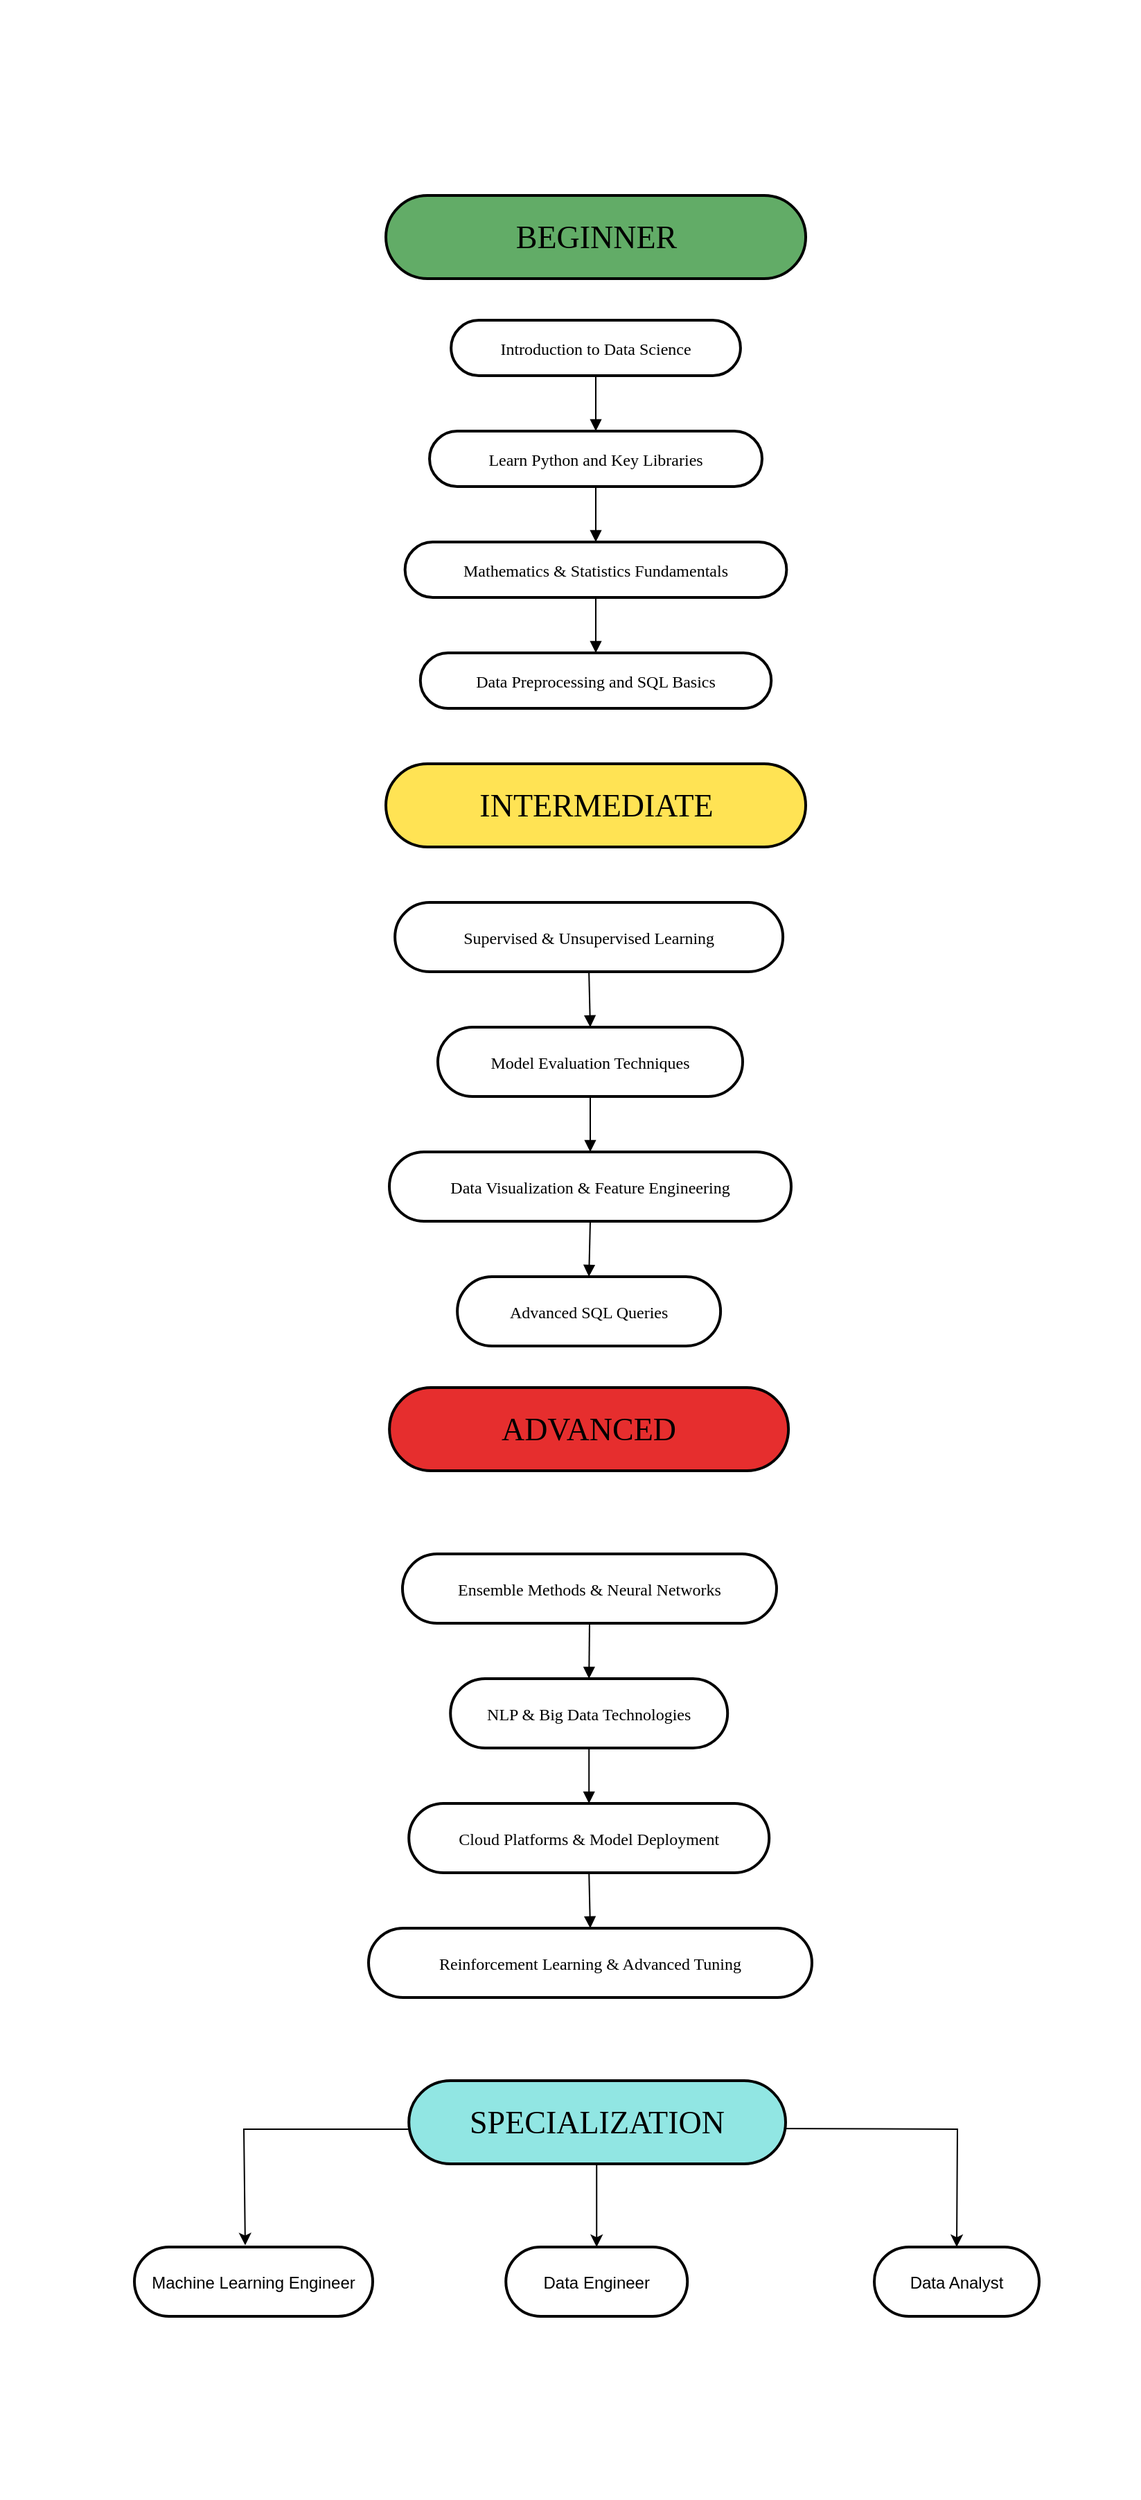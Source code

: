 <mxfile version="24.8.3" pages="9">
  <diagram name="Data Science" id="rTWg31UZMUibgJr-NZtq">
    <mxGraphModel dx="1114" dy="600" grid="1" gridSize="10" guides="1" tooltips="1" connect="1" arrows="1" fold="1" page="1" pageScale="1" pageWidth="827" pageHeight="1169" background="#FFFFFF" math="0" shadow="0">
      <root>
        <mxCell id="0" />
        <mxCell id="1" parent="0" />
        <mxCell id="F7uCK5wsivFOOndq486S-2" value="Introduction to Data Science" style="rounded=1;arcSize=50;strokeWidth=2;fontSize=12;fontFamily=Verdana;glass=0;strokeColor=default;align=center;verticalAlign=middle;fontColor=default;fillColor=default;" vertex="1" parent="1">
          <mxGeometry x="328.58" y="230" width="208.87" height="40" as="geometry" />
        </mxCell>
        <mxCell id="F7uCK5wsivFOOndq486S-3" value="Learn Python and Key Libraries" style="rounded=1;arcSize=50;strokeWidth=2;fontSize=12;fontFamily=Verdana;glass=0;strokeColor=default;align=center;verticalAlign=middle;fontColor=default;fillColor=default;" vertex="1" parent="1">
          <mxGeometry x="313.01" y="310" width="240" height="40" as="geometry" />
        </mxCell>
        <mxCell id="F7uCK5wsivFOOndq486S-4" value="Mathematics &amp; Statistics Fundamentals" style="rounded=1;arcSize=50;strokeWidth=2;fontSize=12;fontFamily=Verdana;glass=0;strokeColor=default;align=center;verticalAlign=middle;fontColor=default;fillColor=default;" vertex="1" parent="1">
          <mxGeometry x="295.32" y="390" width="275.37" height="40" as="geometry" />
        </mxCell>
        <mxCell id="F7uCK5wsivFOOndq486S-5" value="Data Preprocessing and SQL Basics" style="rounded=1;arcSize=50;strokeWidth=2;fontSize=12;fontFamily=Verdana;glass=0;strokeColor=default;align=center;verticalAlign=middle;fontColor=default;fillColor=default;" vertex="1" parent="1">
          <mxGeometry x="306.39" y="470" width="253.24" height="40" as="geometry" />
        </mxCell>
        <mxCell id="F7uCK5wsivFOOndq486S-7" value="Supervised &amp; Unsupervised Learning" style="rounded=1;arcSize=50;strokeWidth=2;fontSize=12;fontFamily=Verdana;glass=0;strokeColor=default;align=center;verticalAlign=middle;fontColor=default;fillColor=default;" vertex="1" parent="1">
          <mxGeometry x="288.06" y="650" width="280" height="50" as="geometry" />
        </mxCell>
        <mxCell id="F7uCK5wsivFOOndq486S-8" value="Model Evaluation Techniques" style="rounded=1;arcSize=50;strokeWidth=2;fontSize=12;fontFamily=Verdana;glass=0;strokeColor=default;align=center;verticalAlign=middle;fontColor=default;fillColor=default;" vertex="1" parent="1">
          <mxGeometry x="319" y="740" width="220" height="50" as="geometry" />
        </mxCell>
        <mxCell id="F7uCK5wsivFOOndq486S-9" value="Data Visualization &amp; Feature Engineering" style="rounded=1;arcSize=50;strokeWidth=2;fontSize=12;fontFamily=Verdana;glass=0;strokeColor=default;align=center;verticalAlign=middle;fontColor=default;fillColor=default;" vertex="1" parent="1">
          <mxGeometry x="284" y="830" width="290" height="50" as="geometry" />
        </mxCell>
        <mxCell id="F7uCK5wsivFOOndq486S-10" value="Advanced SQL Queries" style="rounded=1;arcSize=50;strokeWidth=2;fontSize=12;fontFamily=Verdana;glass=0;strokeColor=default;align=center;verticalAlign=middle;fontColor=default;fillColor=default;" vertex="1" parent="1">
          <mxGeometry x="333.06" y="920" width="190" height="50" as="geometry" />
        </mxCell>
        <mxCell id="F7uCK5wsivFOOndq486S-12" value="Ensemble Methods &amp; Neural Networks" style="rounded=1;arcSize=50;strokeWidth=2;fontFamily=Verdana;glass=0;strokeColor=default;align=center;verticalAlign=middle;fontSize=12;fontColor=default;fillColor=default;" vertex="1" parent="1">
          <mxGeometry x="293.49" y="1120" width="270" height="50" as="geometry" />
        </mxCell>
        <mxCell id="F7uCK5wsivFOOndq486S-13" value="NLP &amp; Big Data Technologies" style="rounded=1;arcSize=50;strokeWidth=2;fontFamily=Verdana;glass=0;strokeColor=default;align=center;verticalAlign=middle;fontSize=12;fontColor=default;fillColor=default;" vertex="1" parent="1">
          <mxGeometry x="328.11" y="1210" width="200" height="50" as="geometry" />
        </mxCell>
        <mxCell id="F7uCK5wsivFOOndq486S-14" value="Cloud Platforms &amp; Model Deployment" style="rounded=1;arcSize=50;strokeWidth=2;fontFamily=Verdana;glass=0;strokeColor=default;align=center;verticalAlign=middle;fontSize=12;fontColor=default;fillColor=default;" vertex="1" parent="1">
          <mxGeometry x="298.11" y="1300" width="260" height="50" as="geometry" />
        </mxCell>
        <mxCell id="F7uCK5wsivFOOndq486S-15" value="Reinforcement Learning &amp; Advanced Tuning" style="rounded=1;arcSize=50;strokeWidth=2;fontColor=default;fontFamily=Verdana;glass=0;strokeColor=default;align=center;verticalAlign=middle;fontSize=12;fillColor=default;" vertex="1" parent="1">
          <mxGeometry x="269" y="1390" width="320" height="50" as="geometry" />
        </mxCell>
        <mxCell id="F7uCK5wsivFOOndq486S-16" value="Machine Learning Engineer" style="rounded=1;arcSize=50;strokeWidth=2;glass=0;strokeColor=default;align=center;verticalAlign=middle;fontFamily=Helvetica;fontSize=12;fontColor=default;fillColor=default;" vertex="1" parent="1">
          <mxGeometry x="100" y="1620" width="172" height="50" as="geometry" />
        </mxCell>
        <mxCell id="F7uCK5wsivFOOndq486S-17" value="Data Engineer" style="rounded=1;arcSize=50;strokeWidth=2;glass=0;" vertex="1" parent="1">
          <mxGeometry x="368.12" y="1620" width="131" height="50" as="geometry" />
        </mxCell>
        <mxCell id="F7uCK5wsivFOOndq486S-18" value="Data Analyst" style="rounded=1;arcSize=50;strokeWidth=2;glass=0;strokeColor=default;align=center;verticalAlign=middle;fontFamily=Helvetica;fontSize=12;fontColor=default;fillColor=default;" vertex="1" parent="1">
          <mxGeometry x="634" y="1620" width="119" height="50" as="geometry" />
        </mxCell>
        <mxCell id="F7uCK5wsivFOOndq486S-19" value="" style="curved=1;startArrow=none;endArrow=block;exitX=0.5;exitY=1;entryX=0.5;entryY=0;rounded=0;fontFamily=Verdana;" edge="1" parent="1" source="F7uCK5wsivFOOndq486S-2" target="F7uCK5wsivFOOndq486S-3">
          <mxGeometry relative="1" as="geometry">
            <Array as="points" />
          </mxGeometry>
        </mxCell>
        <mxCell id="F7uCK5wsivFOOndq486S-20" value="" style="curved=1;startArrow=none;endArrow=block;exitX=0.5;exitY=1;entryX=0.5;entryY=0;rounded=0;fontFamily=Verdana;" edge="1" parent="1" source="F7uCK5wsivFOOndq486S-3" target="F7uCK5wsivFOOndq486S-4">
          <mxGeometry relative="1" as="geometry">
            <Array as="points" />
          </mxGeometry>
        </mxCell>
        <mxCell id="F7uCK5wsivFOOndq486S-21" value="" style="curved=1;startArrow=none;endArrow=block;exitX=0.5;exitY=1.01;entryX=0.5;entryY=0.01;rounded=0;fontFamily=Verdana;" edge="1" parent="1" source="F7uCK5wsivFOOndq486S-4" target="F7uCK5wsivFOOndq486S-5">
          <mxGeometry relative="1" as="geometry">
            <Array as="points" />
          </mxGeometry>
        </mxCell>
        <mxCell id="F7uCK5wsivFOOndq486S-22" value="" style="curved=1;startArrow=none;endArrow=block;exitX=0.5;exitY=1.01;entryX=0.5;entryY=-0.01;rounded=0;fontFamily=Verdana;" edge="1" parent="1" source="F7uCK5wsivFOOndq486S-7" target="F7uCK5wsivFOOndq486S-8">
          <mxGeometry relative="1" as="geometry">
            <Array as="points" />
          </mxGeometry>
        </mxCell>
        <mxCell id="F7uCK5wsivFOOndq486S-23" value="" style="curved=1;startArrow=none;endArrow=block;exitX=0.5;exitY=1;entryX=0.5;entryY=0;rounded=0;fontFamily=Verdana;" edge="1" parent="1" source="F7uCK5wsivFOOndq486S-8" target="F7uCK5wsivFOOndq486S-9">
          <mxGeometry relative="1" as="geometry">
            <Array as="points" />
          </mxGeometry>
        </mxCell>
        <mxCell id="F7uCK5wsivFOOndq486S-24" value="" style="curved=1;startArrow=none;endArrow=block;exitX=0.5;exitY=1;entryX=0.5;entryY=0;rounded=0;fontFamily=Verdana;" edge="1" parent="1" source="F7uCK5wsivFOOndq486S-9" target="F7uCK5wsivFOOndq486S-10">
          <mxGeometry relative="1" as="geometry">
            <Array as="points" />
          </mxGeometry>
        </mxCell>
        <mxCell id="F7uCK5wsivFOOndq486S-25" value="" style="curved=1;startArrow=none;endArrow=block;exitX=0.5;exitY=1;entryX=0.5;entryY=0;rounded=0;fontFamily=Verdana;" edge="1" parent="1" source="F7uCK5wsivFOOndq486S-12" target="F7uCK5wsivFOOndq486S-13">
          <mxGeometry relative="1" as="geometry">
            <Array as="points" />
          </mxGeometry>
        </mxCell>
        <mxCell id="F7uCK5wsivFOOndq486S-26" value="" style="curved=1;startArrow=none;endArrow=block;exitX=0.5;exitY=1;entryX=0.5;entryY=0;rounded=0;fontFamily=Verdana;" edge="1" parent="1" source="F7uCK5wsivFOOndq486S-13" target="F7uCK5wsivFOOndq486S-14">
          <mxGeometry relative="1" as="geometry">
            <Array as="points" />
          </mxGeometry>
        </mxCell>
        <mxCell id="F7uCK5wsivFOOndq486S-27" value="" style="curved=1;startArrow=none;endArrow=block;exitX=0.5;exitY=1.01;rounded=0;entryX=0.5;entryY=0;entryDx=0;entryDy=0;fontFamily=Verdana;" edge="1" parent="1" source="F7uCK5wsivFOOndq486S-14" target="F7uCK5wsivFOOndq486S-15">
          <mxGeometry relative="1" as="geometry">
            <Array as="points" />
            <mxPoint x="408.49" y="1370" as="targetPoint" />
          </mxGeometry>
        </mxCell>
        <mxCell id="F7uCK5wsivFOOndq486S-28" value="" style="endArrow=classic;html=1;rounded=0;entryX=0.5;entryY=0;entryDx=0;entryDy=0;" edge="1" parent="1" target="F7uCK5wsivFOOndq486S-17">
          <mxGeometry width="50" height="50" relative="1" as="geometry">
            <mxPoint x="433.62" y="1559" as="sourcePoint" />
            <mxPoint x="422" y="1920" as="targetPoint" />
          </mxGeometry>
        </mxCell>
        <mxCell id="F7uCK5wsivFOOndq486S-29" value="" style="endArrow=classic;html=1;rounded=0;entryX=0.465;entryY=-0.025;entryDx=0;entryDy=0;entryPerimeter=0;" edge="1" parent="1" target="F7uCK5wsivFOOndq486S-16">
          <mxGeometry width="50" height="50" relative="1" as="geometry">
            <mxPoint x="304" y="1535" as="sourcePoint" />
            <mxPoint x="180" y="1600" as="targetPoint" />
            <Array as="points">
              <mxPoint x="179" y="1535" />
            </Array>
          </mxGeometry>
        </mxCell>
        <mxCell id="F7uCK5wsivFOOndq486S-30" value="" style="endArrow=classic;html=1;rounded=0;entryX=0.5;entryY=0;entryDx=0;entryDy=0;exitX=1;exitY=0.5;exitDx=0;exitDy=0;" edge="1" parent="1" target="F7uCK5wsivFOOndq486S-18">
          <mxGeometry width="50" height="50" relative="1" as="geometry">
            <mxPoint x="553.62" y="1534.5" as="sourcePoint" />
            <mxPoint x="504" y="1450" as="targetPoint" />
            <Array as="points">
              <mxPoint x="694" y="1535" />
            </Array>
          </mxGeometry>
        </mxCell>
        <mxCell id="F7uCK5wsivFOOndq486S-31" style="edgeStyle=orthogonalEdgeStyle;rounded=0;orthogonalLoop=1;jettySize=auto;html=1;exitX=0.5;exitY=1;exitDx=0;exitDy=0;fontFamily=Verdana;" edge="1" parent="1" source="F7uCK5wsivFOOndq486S-13" target="F7uCK5wsivFOOndq486S-13">
          <mxGeometry relative="1" as="geometry" />
        </mxCell>
        <mxCell id="F7uCK5wsivFOOndq486S-32" style="edgeStyle=orthogonalEdgeStyle;rounded=0;orthogonalLoop=1;jettySize=auto;html=1;exitX=0.5;exitY=1;exitDx=0;exitDy=0;fontFamily=Verdana;" edge="1" parent="1" source="F7uCK5wsivFOOndq486S-10" target="F7uCK5wsivFOOndq486S-10">
          <mxGeometry relative="1" as="geometry" />
        </mxCell>
        <mxCell id="F7uCK5wsivFOOndq486S-33" style="edgeStyle=orthogonalEdgeStyle;rounded=0;orthogonalLoop=1;jettySize=auto;html=1;exitX=0.5;exitY=1;exitDx=0;exitDy=0;" edge="1" parent="1">
          <mxGeometry relative="1" as="geometry">
            <mxPoint x="433.62" y="1559" as="sourcePoint" />
            <mxPoint x="433.62" y="1559" as="targetPoint" />
          </mxGeometry>
        </mxCell>
        <mxCell id="F7uCK5wsivFOOndq486S-34" value="" style="endArrow=classic;html=1;rounded=0;entryX=0.5;entryY=0;entryDx=0;entryDy=0;" edge="1" parent="1">
          <mxGeometry width="50" height="50" relative="1" as="geometry">
            <mxPoint x="420" y="1510" as="sourcePoint" />
            <mxPoint x="433.62" y="1510" as="targetPoint" />
          </mxGeometry>
        </mxCell>
        <mxCell id="jOkdlCOqwn62i2YapciY-1" value="BEGINNER" style="rounded=1;whiteSpace=wrap;arcSize=50;strokeWidth=2;fillColor=#62ac67;fontSize=23;fontFamily=Tahoma;" vertex="1" parent="1">
          <mxGeometry x="281.51" y="140" width="303" height="60" as="geometry" />
        </mxCell>
        <mxCell id="JgOHg81-SjphhA2Ufk9K-1" value="INTERMEDIATE" style="rounded=1;whiteSpace=wrap;arcSize=50;strokeWidth=2;fillColor=#FFE354;fontSize=23;fontFamily=Tahoma;" vertex="1" parent="1">
          <mxGeometry x="281.5" y="550" width="303" height="60" as="geometry" />
        </mxCell>
        <mxCell id="2c92FvxIkmo8vzUkPiz0-1" value="ADVANCED" style="rounded=1;whiteSpace=wrap;arcSize=50;strokeWidth=2;fillColor=#E62E2E;fontSize=23;fontFamily=Tahoma;" vertex="1" parent="1">
          <mxGeometry x="284.06" y="1000" width="288" height="60" as="geometry" />
        </mxCell>
        <mxCell id="sl_oMSGc7NiGTmWVliyF-1" value="SPECIALIZATION" style="rounded=1;whiteSpace=wrap;arcSize=50;strokeWidth=2;fillColor=#91E6E3;fontSize=23;fontFamily=Tahoma;" vertex="1" parent="1">
          <mxGeometry x="298.11" y="1500" width="271.89" height="60" as="geometry" />
        </mxCell>
        <mxCell id="23BEMLwVJknSItLG7DL1-1" value="" style="endArrow=none;html=1;rounded=0;strokeColor=#FFFFFF;" edge="1" parent="1">
          <mxGeometry width="50" height="50" relative="1" as="geometry">
            <mxPoint x="4" y="1800" as="sourcePoint" />
            <mxPoint x="824" y="1800" as="targetPoint" />
          </mxGeometry>
        </mxCell>
        <mxCell id="ca_FSrUErAvrt1zffCe1-1" value="" style="endArrow=none;html=1;rounded=0;strokeColor=#FFFFFF;" edge="1" parent="1">
          <mxGeometry width="50" height="50" relative="1" as="geometry">
            <mxPoint x="4" as="sourcePoint" />
            <mxPoint x="824" as="targetPoint" />
          </mxGeometry>
        </mxCell>
      </root>
    </mxGraphModel>
  </diagram>
  <diagram name="Javascript " id="2V7VO82hvigeWHmMYrri">
    <mxGraphModel dx="1114" dy="-1738" grid="1" gridSize="10" guides="1" tooltips="1" connect="1" arrows="1" fold="1" page="1" pageScale="1" pageWidth="827" pageHeight="1169" background="#FFFFFF" math="0" shadow="0">
      <root>
        <mxCell id="0" />
        <mxCell id="1" parent="0" />
        <mxCell id="webwiOeABjUz0aPi01bT-435" value="BEGINNER" style="rounded=1;whiteSpace=wrap;arcSize=50;strokeWidth=2;fillColor=#62ac67;fontSize=23;fontFamily=Tahoma;" parent="1" vertex="1">
          <mxGeometry x="262" y="2510" width="303" height="60" as="geometry" />
        </mxCell>
        <mxCell id="webwiOeABjUz0aPi01bT-436" value="Introduction to JavaScript" style="rounded=1;whiteSpace=wrap;arcSize=50;strokeWidth=2;fontFamily=Verdana;" parent="1" vertex="1">
          <mxGeometry x="307.5" y="2614" width="211" height="46" as="geometry" />
        </mxCell>
        <mxCell id="webwiOeABjUz0aPi01bT-437" value="Variables" style="rounded=1;whiteSpace=wrap;arcSize=50;strokeWidth=2;fontFamily=Verdana;" parent="1" vertex="1">
          <mxGeometry x="367.5" y="2698" width="90" height="42" as="geometry" />
        </mxCell>
        <mxCell id="webwiOeABjUz0aPi01bT-438" value="Data Types" style="rounded=1;whiteSpace=wrap;arcSize=50;strokeWidth=2;fontFamily=Verdana;" parent="1" vertex="1">
          <mxGeometry x="362.5" y="2782" width="101" height="34" as="geometry" />
        </mxCell>
        <mxCell id="webwiOeABjUz0aPi01bT-439" value="Operators" style="rounded=1;whiteSpace=wrap;arcSize=50;strokeWidth=2;fontFamily=Verdana;" parent="1" vertex="1">
          <mxGeometry x="365.5" y="2866" width="95" height="34" as="geometry" />
        </mxCell>
        <mxCell id="webwiOeABjUz0aPi01bT-440" value="Type Casting" style="rounded=1;whiteSpace=wrap;arcSize=50;strokeWidth=2;fontFamily=Verdana;" parent="1" vertex="1">
          <mxGeometry x="355.5" y="2950" width="114" height="34" as="geometry" />
        </mxCell>
        <mxCell id="webwiOeABjUz0aPi01bT-441" value="Control Structures &#xa;(if-else, switch)" style="rounded=1;whiteSpace=wrap;arcSize=50;strokeWidth=2;fontFamily=Verdana;" parent="1" vertex="1">
          <mxGeometry x="302.5" y="3034" width="220" height="56" as="geometry" />
        </mxCell>
        <mxCell id="webwiOeABjUz0aPi01bT-442" value="Functions &#xa;(Scope, Arrow Functions, Parameters)" style="rounded=1;whiteSpace=wrap;arcSize=50;strokeWidth=2;fontFamily=Verdana;" parent="1" vertex="1">
          <mxGeometry x="302.5" y="3140" width="220" height="74" as="geometry" />
        </mxCell>
        <mxCell id="webwiOeABjUz0aPi01bT-443" value="Arrays" style="rounded=1;whiteSpace=wrap;arcSize=50;strokeWidth=2;fontFamily=Verdana;" parent="1" vertex="1">
          <mxGeometry x="377.5" y="3250" width="70" height="34" as="geometry" />
        </mxCell>
        <mxCell id="webwiOeABjUz0aPi01bT-444" value="Objects" style="rounded=1;whiteSpace=wrap;arcSize=50;strokeWidth=2;fontFamily=Verdana;" parent="1" vertex="1">
          <mxGeometry x="373.5" y="3310" width="79" height="34" as="geometry" />
        </mxCell>
        <mxCell id="webwiOeABjUz0aPi01bT-446" value="DOM Manipulation" style="rounded=1;whiteSpace=wrap;arcSize=50;strokeWidth=2;fontFamily=Verdana;" parent="1" vertex="1">
          <mxGeometry x="336.5" y="3480" width="153" height="34" as="geometry" />
        </mxCell>
        <mxCell id="webwiOeABjUz0aPi01bT-447" value="Events" style="rounded=1;whiteSpace=wrap;arcSize=50;strokeWidth=2;fontFamily=Verdana;" parent="1" vertex="1">
          <mxGeometry x="377.5" y="3554" width="71" height="36" as="geometry" />
        </mxCell>
        <mxCell id="webwiOeABjUz0aPi01bT-448" value="Asynchronous JavaScript &#xa;(Callbacks, Promises)" style="rounded=1;whiteSpace=wrap;arcSize=50;strokeWidth=2;fontFamily=Verdana;" parent="1" vertex="1">
          <mxGeometry x="307.5" y="3638" width="210" height="52" as="geometry" />
        </mxCell>
        <mxCell id="webwiOeABjUz0aPi01bT-449" value="Browser DevTools" style="rounded=1;whiteSpace=wrap;arcSize=50;strokeWidth=2;fontFamily=Verdana;" parent="1" vertex="1">
          <mxGeometry x="338.5" y="3740" width="148" height="40" as="geometry" />
        </mxCell>
        <mxCell id="webwiOeABjUz0aPi01bT-451" value="Object Oriented Programming" style="rounded=1;whiteSpace=wrap;arcSize=50;strokeWidth=2;fontFamily=Verdana;" parent="1" vertex="1">
          <mxGeometry x="308" y="3927" width="210" height="69" as="geometry" />
        </mxCell>
        <mxCell id="webwiOeABjUz0aPi01bT-452" value="Arrays and Objects Destructuring" style="rounded=1;whiteSpace=wrap;arcSize=50;strokeWidth=2;fontFamily=Verdana;" parent="1" vertex="1">
          <mxGeometry x="330.5" y="4046" width="165" height="52" as="geometry" />
        </mxCell>
        <mxCell id="webwiOeABjUz0aPi01bT-453" value="Modules" style="rounded=1;whiteSpace=wrap;arcSize=50;strokeWidth=2;fontFamily=Verdana;" parent="1" vertex="1">
          <mxGeometry x="371.5" y="4148" width="83" height="42" as="geometry" />
        </mxCell>
        <mxCell id="webwiOeABjUz0aPi01bT-459" value="" style="curved=1;startArrow=none;endArrow=block;exitX=0.5;exitY=1;entryX=0.5;entryY=0;rounded=0;fontFamily=Verdana;" parent="1" source="webwiOeABjUz0aPi01bT-436" target="webwiOeABjUz0aPi01bT-437" edge="1">
          <mxGeometry relative="1" as="geometry">
            <Array as="points" />
          </mxGeometry>
        </mxCell>
        <mxCell id="webwiOeABjUz0aPi01bT-460" value="" style="curved=1;startArrow=none;endArrow=block;exitX=0.5;exitY=1;entryX=0.5;entryY=0;rounded=0;fontFamily=Verdana;" parent="1" source="webwiOeABjUz0aPi01bT-437" target="webwiOeABjUz0aPi01bT-438" edge="1">
          <mxGeometry relative="1" as="geometry">
            <Array as="points" />
          </mxGeometry>
        </mxCell>
        <mxCell id="webwiOeABjUz0aPi01bT-461" value="" style="curved=1;startArrow=none;endArrow=block;exitX=0.5;exitY=1;entryX=0.5;entryY=0;rounded=0;fontFamily=Verdana;" parent="1" source="webwiOeABjUz0aPi01bT-438" target="webwiOeABjUz0aPi01bT-439" edge="1">
          <mxGeometry relative="1" as="geometry">
            <Array as="points" />
          </mxGeometry>
        </mxCell>
        <mxCell id="webwiOeABjUz0aPi01bT-462" value="" style="curved=1;startArrow=none;endArrow=block;exitX=0.5;exitY=1;entryX=0.5;entryY=0;rounded=0;fontFamily=Verdana;" parent="1" source="webwiOeABjUz0aPi01bT-439" target="webwiOeABjUz0aPi01bT-440" edge="1">
          <mxGeometry relative="1" as="geometry">
            <Array as="points" />
          </mxGeometry>
        </mxCell>
        <mxCell id="webwiOeABjUz0aPi01bT-463" value="" style="curved=1;startArrow=none;endArrow=block;exitX=0.5;exitY=1;entryX=0.5;entryY=0;rounded=0;fontFamily=Verdana;" parent="1" source="webwiOeABjUz0aPi01bT-440" target="webwiOeABjUz0aPi01bT-441" edge="1">
          <mxGeometry relative="1" as="geometry">
            <Array as="points" />
          </mxGeometry>
        </mxCell>
        <mxCell id="webwiOeABjUz0aPi01bT-464" value="" style="curved=1;startArrow=none;endArrow=block;exitX=0.5;exitY=0.99;entryX=0.5;entryY=-0.01;rounded=0;fontFamily=Verdana;" parent="1" source="webwiOeABjUz0aPi01bT-441" target="webwiOeABjUz0aPi01bT-442" edge="1">
          <mxGeometry relative="1" as="geometry">
            <Array as="points" />
          </mxGeometry>
        </mxCell>
        <mxCell id="webwiOeABjUz0aPi01bT-465" value="" style="curved=1;startArrow=none;endArrow=block;exitX=0.5;exitY=0.98;entryX=0.5;entryY=0.01;rounded=0;fontFamily=Verdana;" parent="1" source="webwiOeABjUz0aPi01bT-442" target="webwiOeABjUz0aPi01bT-443" edge="1">
          <mxGeometry relative="1" as="geometry">
            <Array as="points" />
          </mxGeometry>
        </mxCell>
        <mxCell id="webwiOeABjUz0aPi01bT-466" value="" style="curved=1;startArrow=none;endArrow=block;exitX=0.5;exitY=1.01;entryX=0.5;entryY=0.01;rounded=0;fontFamily=Verdana;" parent="1" source="webwiOeABjUz0aPi01bT-443" target="webwiOeABjUz0aPi01bT-444" edge="1">
          <mxGeometry relative="1" as="geometry">
            <Array as="points" />
          </mxGeometry>
        </mxCell>
        <mxCell id="webwiOeABjUz0aPi01bT-469" value="" style="curved=1;startArrow=none;endArrow=block;exitX=0.5;exitY=1.01;entryX=0.5;entryY=0.01;rounded=0;fontFamily=Verdana;" parent="1" source="webwiOeABjUz0aPi01bT-446" target="webwiOeABjUz0aPi01bT-447" edge="1">
          <mxGeometry relative="1" as="geometry">
            <Array as="points" />
          </mxGeometry>
        </mxCell>
        <mxCell id="webwiOeABjUz0aPi01bT-470" value="" style="curved=1;startArrow=none;endArrow=block;exitX=0.5;exitY=1.01;entryX=0.5;entryY=0;rounded=0;fontFamily=Verdana;" parent="1" source="webwiOeABjUz0aPi01bT-447" target="webwiOeABjUz0aPi01bT-448" edge="1">
          <mxGeometry relative="1" as="geometry">
            <Array as="points" />
          </mxGeometry>
        </mxCell>
        <mxCell id="webwiOeABjUz0aPi01bT-471" value="" style="curved=1;startArrow=none;endArrow=block;exitX=0.5;exitY=1;entryX=0.5;entryY=-0.01;rounded=0;fontFamily=Verdana;" parent="1" source="webwiOeABjUz0aPi01bT-448" target="webwiOeABjUz0aPi01bT-449" edge="1">
          <mxGeometry relative="1" as="geometry">
            <Array as="points" />
          </mxGeometry>
        </mxCell>
        <mxCell id="webwiOeABjUz0aPi01bT-474" value="" style="curved=1;startArrow=none;endArrow=block;exitX=0.5;exitY=1;entryX=0.5;entryY=0;rounded=0;fontFamily=Verdana;" parent="1" source="webwiOeABjUz0aPi01bT-451" target="webwiOeABjUz0aPi01bT-452" edge="1">
          <mxGeometry relative="1" as="geometry">
            <Array as="points" />
          </mxGeometry>
        </mxCell>
        <mxCell id="webwiOeABjUz0aPi01bT-475" value="" style="curved=1;startArrow=none;endArrow=block;exitX=0.5;exitY=0.99;entryX=0.5;entryY=-0.01;rounded=0;fontFamily=Verdana;" parent="1" source="webwiOeABjUz0aPi01bT-452" target="webwiOeABjUz0aPi01bT-453" edge="1">
          <mxGeometry relative="1" as="geometry">
            <Array as="points" />
          </mxGeometry>
        </mxCell>
        <mxCell id="webwiOeABjUz0aPi01bT-496" value="INTERMEDIATE" style="rounded=1;whiteSpace=wrap;arcSize=50;strokeWidth=2;fillColor=#FFE354;fontSize=23;fontFamily=Tahoma;" parent="1" vertex="1">
          <mxGeometry x="262" y="3380" width="303" height="60" as="geometry" />
        </mxCell>
        <mxCell id="webwiOeABjUz0aPi01bT-497" value="ADVANCED" style="rounded=1;whiteSpace=wrap;arcSize=50;strokeWidth=2;fillColor=#E62E2E;fontSize=23;fontFamily=Tahoma;" parent="1" vertex="1">
          <mxGeometry x="268.5" y="3820" width="288" height="60" as="geometry" />
        </mxCell>
        <mxCell id="webwiOeABjUz0aPi01bT-531" style="edgeStyle=orthogonalEdgeStyle;rounded=0;orthogonalLoop=1;jettySize=auto;html=1;exitX=0;exitY=0.5;exitDx=0;exitDy=0;entryX=0.5;entryY=0;entryDx=0;entryDy=0;" parent="1" source="webwiOeABjUz0aPi01bT-537" target="webwiOeABjUz0aPi01bT-532" edge="1">
          <mxGeometry relative="1" as="geometry">
            <mxPoint x="261.5" y="4259" as="targetPoint" />
            <mxPoint x="385" y="4259" as="sourcePoint" />
            <Array as="points">
              <mxPoint x="281.5" y="4260" />
              <mxPoint x="385.5" y="4260" />
              <mxPoint x="385.5" y="4250" />
              <mxPoint x="160.5" y="4250" />
            </Array>
          </mxGeometry>
        </mxCell>
        <mxCell id="webwiOeABjUz0aPi01bT-532" value="Web Development" style="rounded=1;whiteSpace=wrap;arcSize=50;strokeWidth=2;fontFamily=Verdana;" parent="1" vertex="1">
          <mxGeometry x="81.5" y="4350" width="160" height="50" as="geometry" />
        </mxCell>
        <mxCell id="webwiOeABjUz0aPi01bT-533" value="Full-Stack Development" style="rounded=1;whiteSpace=wrap;arcSize=50;strokeWidth=2;fontFamily=Verdana;" parent="1" vertex="1">
          <mxGeometry x="330" y="4350" width="190" height="50" as="geometry" />
        </mxCell>
        <mxCell id="webwiOeABjUz0aPi01bT-534" value="Blockchain Development" style="rounded=1;whiteSpace=wrap;arcSize=50;strokeWidth=2;fontFamily=Verdana;" parent="1" vertex="1">
          <mxGeometry x="590" y="4350" width="170" height="50" as="geometry" />
        </mxCell>
        <mxCell id="webwiOeABjUz0aPi01bT-535" style="edgeStyle=orthogonalEdgeStyle;rounded=0;orthogonalLoop=1;jettySize=auto;html=1;exitX=1;exitY=0.5;exitDx=0;exitDy=0;entryX=0.5;entryY=0;entryDx=0;entryDy=0;" parent="1" source="webwiOeABjUz0aPi01bT-537" target="webwiOeABjUz0aPi01bT-534" edge="1">
          <mxGeometry relative="1" as="geometry">
            <mxPoint x="631.5" y="4250" as="targetPoint" />
          </mxGeometry>
        </mxCell>
        <mxCell id="webwiOeABjUz0aPi01bT-536" style="edgeStyle=orthogonalEdgeStyle;rounded=0;orthogonalLoop=1;jettySize=auto;html=1;entryX=0.5;entryY=0;entryDx=0;entryDy=0;" parent="1" source="webwiOeABjUz0aPi01bT-537" target="webwiOeABjUz0aPi01bT-533" edge="1">
          <mxGeometry relative="1" as="geometry">
            <mxPoint x="425.5" y="4440" as="targetPoint" />
          </mxGeometry>
        </mxCell>
        <mxCell id="webwiOeABjUz0aPi01bT-537" value="SPECIALIZATION" style="rounded=1;whiteSpace=wrap;arcSize=50;strokeWidth=2;fillColor=#91E6E3;fontSize=23;fontFamily=Tahoma;" parent="1" vertex="1">
          <mxGeometry x="281.5" y="4220" width="288" height="60" as="geometry" />
        </mxCell>
        <mxCell id="webwiOeABjUz0aPi01bT-539" value="" style="endArrow=none;html=1;rounded=0;strokeColor=#FFFFFF;" parent="1" edge="1">
          <mxGeometry width="50" height="50" relative="1" as="geometry">
            <mxPoint y="4530" as="sourcePoint" />
            <mxPoint x="820" y="4530" as="targetPoint" />
          </mxGeometry>
        </mxCell>
        <mxCell id="webwiOeABjUz0aPi01bT-540" value="" style="endArrow=none;html=1;rounded=0;strokeColor=#FFFFFF;" parent="1" edge="1">
          <mxGeometry width="50" height="50" relative="1" as="geometry">
            <mxPoint y="2440" as="sourcePoint" />
            <mxPoint x="820" y="2440" as="targetPoint" />
          </mxGeometry>
        </mxCell>
      </root>
    </mxGraphModel>
  </diagram>
  <diagram name="Front-End Development" id="PNHWIj1q_lFy7rSw1INI">
    <mxGraphModel dx="1114" dy="-2907" grid="1" gridSize="10" guides="1" tooltips="1" connect="1" arrows="1" fold="1" page="1" pageScale="1" pageWidth="827" pageHeight="1169" background="#FFFFFF" math="0" shadow="0">
      <root>
        <mxCell id="0" />
        <mxCell id="1" parent="0" />
        <mxCell id="1Lidn0zqLtg-s_u4P2aJ-1" value="Web Basics" style="rounded=1;whiteSpace=wrap;arcSize=50;strokeWidth=2;fontFamily=Verdana;" vertex="1" parent="1">
          <mxGeometry x="369.75" y="3730" width="103" height="40" as="geometry" />
        </mxCell>
        <mxCell id="1Lidn0zqLtg-s_u4P2aJ-2" value="HTML" style="rounded=1;whiteSpace=wrap;arcSize=50;strokeWidth=2;fontFamily=Verdana;" vertex="1" parent="1">
          <mxGeometry x="381.25" y="3804" width="80" height="36" as="geometry" />
        </mxCell>
        <mxCell id="1Lidn0zqLtg-s_u4P2aJ-3" value="CSS" style="rounded=1;whiteSpace=wrap;arcSize=50;strokeWidth=2;fontFamily=Verdana;" vertex="1" parent="1">
          <mxGeometry x="390.25" y="3888" width="60" height="34" as="geometry" />
        </mxCell>
        <mxCell id="1Lidn0zqLtg-s_u4P2aJ-4" value="Version Control&#xa;(Git, Github)" style="rounded=1;whiteSpace=wrap;arcSize=50;strokeWidth=2;fontFamily=Verdana;" vertex="1" parent="1">
          <mxGeometry x="333.75" y="3972" width="176" height="58" as="geometry" />
        </mxCell>
        <mxCell id="1Lidn0zqLtg-s_u4P2aJ-5" value="Responsive Design" style="rounded=1;whiteSpace=wrap;arcSize=50;strokeWidth=2;fontFamily=Verdana;" vertex="1" parent="1">
          <mxGeometry x="344.75" y="4074" width="153" height="36" as="geometry" />
        </mxCell>
        <mxCell id="1Lidn0zqLtg-s_u4P2aJ-6" value="JavaScript Fundamentals" style="rounded=1;whiteSpace=wrap;arcSize=50;strokeWidth=2;fontFamily=Verdana;" vertex="1" parent="1">
          <mxGeometry x="319.75" y="4158" width="203" height="42" as="geometry" />
        </mxCell>
        <mxCell id="1Lidn0zqLtg-s_u4P2aJ-7" value="Developer Tools" style="rounded=1;whiteSpace=wrap;arcSize=50;strokeWidth=2;fontFamily=Verdana;" vertex="1" parent="1">
          <mxGeometry x="353.75" y="4240" width="136" height="40" as="geometry" />
        </mxCell>
        <mxCell id="1Lidn0zqLtg-s_u4P2aJ-8" value="DOM Manipulation" style="rounded=1;whiteSpace=wrap;arcSize=50;strokeWidth=2;fontFamily=Verdana;" vertex="1" parent="1">
          <mxGeometry x="344.75" y="4320" width="153" height="40" as="geometry" />
        </mxCell>
        <mxCell id="1Lidn0zqLtg-s_u4P2aJ-9" value="CSS Frameworks &#xa;(Tailwind, Bootstrap)" style="rounded=1;whiteSpace=wrap;arcSize=50;strokeWidth=2;fontFamily=Verdana;" vertex="1" parent="1">
          <mxGeometry x="311.75" y="4480" width="219" height="60" as="geometry" />
        </mxCell>
        <mxCell id="1Lidn0zqLtg-s_u4P2aJ-10" style="edgeStyle=orthogonalEdgeStyle;rounded=0;orthogonalLoop=1;jettySize=auto;html=1;exitX=0;exitY=0.5;exitDx=0;exitDy=0;entryX=0.5;entryY=0;entryDx=0;entryDy=0;" edge="1" parent="1" source="1Lidn0zqLtg-s_u4P2aJ-13" target="1Lidn0zqLtg-s_u4P2aJ-38">
          <mxGeometry relative="1" as="geometry">
            <mxPoint x="160.25" y="4595" as="targetPoint" />
          </mxGeometry>
        </mxCell>
        <mxCell id="1Lidn0zqLtg-s_u4P2aJ-11" style="edgeStyle=orthogonalEdgeStyle;rounded=0;orthogonalLoop=1;jettySize=auto;html=1;exitX=0.5;exitY=1;exitDx=0;exitDy=0;entryX=0.5;entryY=0;entryDx=0;entryDy=0;fontFamily=Verdana;" edge="1" parent="1" source="1Lidn0zqLtg-s_u4P2aJ-13" target="1Lidn0zqLtg-s_u4P2aJ-36">
          <mxGeometry relative="1" as="geometry" />
        </mxCell>
        <mxCell id="1Lidn0zqLtg-s_u4P2aJ-12" style="edgeStyle=orthogonalEdgeStyle;rounded=0;orthogonalLoop=1;jettySize=auto;html=1;exitX=1;exitY=0.5;exitDx=0;exitDy=0;entryX=0.5;entryY=0;entryDx=0;entryDy=0;" edge="1" parent="1" source="1Lidn0zqLtg-s_u4P2aJ-13" target="1Lidn0zqLtg-s_u4P2aJ-40">
          <mxGeometry relative="1" as="geometry" />
        </mxCell>
        <mxCell id="1Lidn0zqLtg-s_u4P2aJ-13" value="Package Managers &#xa;(npm)" style="rounded=1;whiteSpace=wrap;arcSize=50;strokeWidth=2;fontFamily=Verdana;" vertex="1" parent="1">
          <mxGeometry x="324.75" y="4570" width="194" height="49" as="geometry" />
        </mxCell>
        <mxCell id="1Lidn0zqLtg-s_u4P2aJ-14" value="API Interaction" style="rounded=1;whiteSpace=wrap;arcSize=50;strokeWidth=2;fontFamily=Verdana;" vertex="1" parent="1">
          <mxGeometry x="346.25" y="4770" width="150" height="43" as="geometry" />
        </mxCell>
        <mxCell id="1Lidn0zqLtg-s_u4P2aJ-15" value="Single Page Applications" style="rounded=1;whiteSpace=wrap;arcSize=50;strokeWidth=2;fontFamily=Verdana;" vertex="1" parent="1">
          <mxGeometry x="323.75" y="4851" width="196" height="39" as="geometry" />
        </mxCell>
        <mxCell id="1Lidn0zqLtg-s_u4P2aJ-16" value="Testing" style="rounded=1;whiteSpace=wrap;arcSize=50;strokeWidth=2;fontFamily=Verdana;" vertex="1" parent="1">
          <mxGeometry x="382.75" y="5010" width="75" height="40" as="geometry" />
        </mxCell>
        <mxCell id="1Lidn0zqLtg-s_u4P2aJ-17" value="Performance Optimization" style="rounded=1;whiteSpace=wrap;arcSize=50;strokeWidth=2;fontFamily=Verdana;" vertex="1" parent="1">
          <mxGeometry x="314.75" y="5094" width="212" height="36" as="geometry" />
        </mxCell>
        <mxCell id="1Lidn0zqLtg-s_u4P2aJ-18" value="Web Security" style="rounded=1;whiteSpace=wrap;arcSize=50;strokeWidth=2;fontFamily=Verdana;" vertex="1" parent="1">
          <mxGeometry x="360.75" y="5178" width="119" height="42" as="geometry" />
        </mxCell>
        <mxCell id="1Lidn0zqLtg-s_u4P2aJ-19" value="SEO Basics" style="rounded=1;whiteSpace=wrap;arcSize=50;strokeWidth=2;fontFamily=Verdana;" vertex="1" parent="1">
          <mxGeometry x="370.75" y="5262" width="99" height="38" as="geometry" />
        </mxCell>
        <mxCell id="1Lidn0zqLtg-s_u4P2aJ-20" value="" style="curved=1;startArrow=none;endArrow=block;exitX=0.5;exitY=1;entryX=0.5;entryY=0;rounded=0;fontFamily=Verdana;" edge="1" parent="1" source="1Lidn0zqLtg-s_u4P2aJ-1" target="1Lidn0zqLtg-s_u4P2aJ-2">
          <mxGeometry relative="1" as="geometry">
            <Array as="points" />
          </mxGeometry>
        </mxCell>
        <mxCell id="1Lidn0zqLtg-s_u4P2aJ-21" value="" style="curved=1;startArrow=none;endArrow=block;exitX=0.5;exitY=1;entryX=0.51;entryY=0;rounded=0;fontFamily=Verdana;" edge="1" parent="1" source="1Lidn0zqLtg-s_u4P2aJ-2" target="1Lidn0zqLtg-s_u4P2aJ-3">
          <mxGeometry relative="1" as="geometry">
            <Array as="points" />
          </mxGeometry>
        </mxCell>
        <mxCell id="1Lidn0zqLtg-s_u4P2aJ-22" value="" style="curved=1;startArrow=none;endArrow=block;exitX=0.51;exitY=1;entryX=0.5;entryY=0;rounded=0;fontFamily=Verdana;" edge="1" parent="1" source="1Lidn0zqLtg-s_u4P2aJ-3" target="1Lidn0zqLtg-s_u4P2aJ-4">
          <mxGeometry relative="1" as="geometry">
            <Array as="points" />
          </mxGeometry>
        </mxCell>
        <mxCell id="1Lidn0zqLtg-s_u4P2aJ-23" value="" style="curved=1;startArrow=none;endArrow=block;exitX=0.5;exitY=0.99;entryX=0.5;entryY=-0.01;rounded=0;fontFamily=Verdana;" edge="1" parent="1" source="1Lidn0zqLtg-s_u4P2aJ-4" target="1Lidn0zqLtg-s_u4P2aJ-5">
          <mxGeometry relative="1" as="geometry">
            <Array as="points" />
          </mxGeometry>
        </mxCell>
        <mxCell id="1Lidn0zqLtg-s_u4P2aJ-24" value="" style="curved=1;startArrow=none;endArrow=block;exitX=0.5;exitY=0.99;entryX=0.5;entryY=-0.01;rounded=0;fontFamily=Verdana;" edge="1" parent="1" source="1Lidn0zqLtg-s_u4P2aJ-5" target="1Lidn0zqLtg-s_u4P2aJ-6">
          <mxGeometry relative="1" as="geometry">
            <Array as="points" />
          </mxGeometry>
        </mxCell>
        <mxCell id="1Lidn0zqLtg-s_u4P2aJ-25" value="" style="curved=1;startArrow=none;endArrow=block;exitX=0.5;exitY=0.99;entryX=0.5;entryY=-0.01;rounded=0;fontFamily=Verdana;" edge="1" parent="1" source="1Lidn0zqLtg-s_u4P2aJ-6" target="1Lidn0zqLtg-s_u4P2aJ-7">
          <mxGeometry relative="1" as="geometry">
            <Array as="points" />
          </mxGeometry>
        </mxCell>
        <mxCell id="1Lidn0zqLtg-s_u4P2aJ-26" value="" style="curved=1;startArrow=none;endArrow=block;exitX=0.5;exitY=0.99;entryX=0.5;entryY=-0.01;rounded=0;fontFamily=Verdana;" edge="1" parent="1" source="1Lidn0zqLtg-s_u4P2aJ-7" target="1Lidn0zqLtg-s_u4P2aJ-8">
          <mxGeometry relative="1" as="geometry">
            <Array as="points" />
          </mxGeometry>
        </mxCell>
        <mxCell id="1Lidn0zqLtg-s_u4P2aJ-27" value="" style="curved=1;startArrow=none;endArrow=block;exitX=0.5;exitY=0.98;entryX=0.5;entryY=0.01;rounded=0;fontFamily=Verdana;" edge="1" parent="1" source="1Lidn0zqLtg-s_u4P2aJ-9" target="1Lidn0zqLtg-s_u4P2aJ-13">
          <mxGeometry relative="1" as="geometry">
            <Array as="points" />
          </mxGeometry>
        </mxCell>
        <mxCell id="1Lidn0zqLtg-s_u4P2aJ-28" value="" style="curved=1;startArrow=none;endArrow=block;exitX=0.5;exitY=0.99;entryX=0.5;entryY=-0.01;rounded=0;fontFamily=Verdana;" edge="1" parent="1" source="1Lidn0zqLtg-s_u4P2aJ-14" target="1Lidn0zqLtg-s_u4P2aJ-15">
          <mxGeometry relative="1" as="geometry">
            <Array as="points" />
          </mxGeometry>
        </mxCell>
        <mxCell id="1Lidn0zqLtg-s_u4P2aJ-29" value="" style="curved=1;startArrow=none;endArrow=block;exitX=0.5;exitY=0.99;entryX=0.5;entryY=-0.01;rounded=0;fontFamily=Verdana;" edge="1" parent="1" source="1Lidn0zqLtg-s_u4P2aJ-16" target="1Lidn0zqLtg-s_u4P2aJ-17">
          <mxGeometry relative="1" as="geometry">
            <Array as="points" />
          </mxGeometry>
        </mxCell>
        <mxCell id="1Lidn0zqLtg-s_u4P2aJ-30" value="" style="curved=1;startArrow=none;endArrow=block;exitX=0.5;exitY=0.99;entryX=0.5;entryY=-0.01;rounded=0;fontFamily=Verdana;" edge="1" parent="1" source="1Lidn0zqLtg-s_u4P2aJ-17" target="1Lidn0zqLtg-s_u4P2aJ-18">
          <mxGeometry relative="1" as="geometry">
            <Array as="points" />
          </mxGeometry>
        </mxCell>
        <mxCell id="1Lidn0zqLtg-s_u4P2aJ-31" value="" style="curved=1;startArrow=none;endArrow=block;exitX=0.5;exitY=0.99;entryX=0.5;entryY=-0.01;rounded=0;fontFamily=Verdana;" edge="1" parent="1" source="1Lidn0zqLtg-s_u4P2aJ-18" target="1Lidn0zqLtg-s_u4P2aJ-19">
          <mxGeometry relative="1" as="geometry">
            <Array as="points" />
          </mxGeometry>
        </mxCell>
        <mxCell id="1Lidn0zqLtg-s_u4P2aJ-32" value="BEGINNER" style="rounded=1;whiteSpace=wrap;arcSize=50;strokeWidth=2;fillColor=#62ac67;fontSize=23;fontFamily=Tahoma;" vertex="1" parent="1">
          <mxGeometry x="268.75" y="3640" width="303" height="60" as="geometry" />
        </mxCell>
        <mxCell id="1Lidn0zqLtg-s_u4P2aJ-33" value="INTERMEDIATE" style="rounded=1;whiteSpace=wrap;arcSize=50;strokeWidth=2;fillColor=#FFE354;fontSize=23;fontFamily=Tahoma;" vertex="1" parent="1">
          <mxGeometry x="262.25" y="4390" width="303" height="60" as="geometry" />
        </mxCell>
        <mxCell id="1Lidn0zqLtg-s_u4P2aJ-34" value="ADVANCED" style="rounded=1;whiteSpace=wrap;arcSize=50;strokeWidth=2;fillColor=#E62E2E;fontSize=23;fontFamily=Tahoma;" vertex="1" parent="1">
          <mxGeometry x="276.25" y="4930" width="288" height="60" as="geometry" />
        </mxCell>
        <mxCell id="1Lidn0zqLtg-s_u4P2aJ-35" style="edgeStyle=orthogonalEdgeStyle;rounded=0;orthogonalLoop=1;jettySize=auto;html=1;exitX=0.5;exitY=1;exitDx=0;exitDy=0;entryX=0.5;entryY=0;entryDx=0;entryDy=0;fontFamily=Verdana;" edge="1" parent="1" source="1Lidn0zqLtg-s_u4P2aJ-36" target="1Lidn0zqLtg-s_u4P2aJ-14">
          <mxGeometry relative="1" as="geometry" />
        </mxCell>
        <mxCell id="1Lidn0zqLtg-s_u4P2aJ-36" value="React" style="rounded=1;whiteSpace=wrap;arcSize=50;strokeWidth=2;fontFamily=Verdana;" vertex="1" parent="1">
          <mxGeometry x="366" y="4670" width="111.5" height="40" as="geometry" />
        </mxCell>
        <mxCell id="1Lidn0zqLtg-s_u4P2aJ-37" style="edgeStyle=orthogonalEdgeStyle;rounded=0;orthogonalLoop=1;jettySize=auto;html=1;exitX=0.5;exitY=1;exitDx=0;exitDy=0;entryX=0;entryY=0.5;entryDx=0;entryDy=0;" edge="1" parent="1" source="1Lidn0zqLtg-s_u4P2aJ-38" target="1Lidn0zqLtg-s_u4P2aJ-14">
          <mxGeometry relative="1" as="geometry" />
        </mxCell>
        <mxCell id="1Lidn0zqLtg-s_u4P2aJ-38" value="Angular" style="rounded=1;whiteSpace=wrap;arcSize=50;strokeWidth=2;fontFamily=Verdana;" vertex="1" parent="1">
          <mxGeometry x="106" y="4670" width="111.5" height="40" as="geometry" />
        </mxCell>
        <mxCell id="1Lidn0zqLtg-s_u4P2aJ-39" style="edgeStyle=orthogonalEdgeStyle;rounded=0;orthogonalLoop=1;jettySize=auto;html=1;exitX=0.5;exitY=1;exitDx=0;exitDy=0;entryX=1;entryY=0.5;entryDx=0;entryDy=0;" edge="1" parent="1" source="1Lidn0zqLtg-s_u4P2aJ-40" target="1Lidn0zqLtg-s_u4P2aJ-14">
          <mxGeometry relative="1" as="geometry">
            <mxPoint x="666.25" y="4790" as="targetPoint" />
          </mxGeometry>
        </mxCell>
        <mxCell id="1Lidn0zqLtg-s_u4P2aJ-40" value="Vue" style="rounded=1;whiteSpace=wrap;arcSize=50;strokeWidth=2;fontFamily=Verdana;" vertex="1" parent="1">
          <mxGeometry x="610.25" y="4670" width="111.5" height="40" as="geometry" />
        </mxCell>
        <mxCell id="45sROb5MMXWLZtOSDNnx-1" value="" style="endArrow=none;html=1;rounded=0;strokeColor=#FFFFFF;" edge="1" parent="1">
          <mxGeometry width="50" height="50" relative="1" as="geometry">
            <mxPoint x="4" y="3550" as="sourcePoint" />
            <mxPoint x="824" y="3550" as="targetPoint" />
          </mxGeometry>
        </mxCell>
        <mxCell id="45sROb5MMXWLZtOSDNnx-2" value="" style="endArrow=none;html=1;rounded=0;strokeColor=#FFFFFF;" edge="1" parent="1">
          <mxGeometry width="50" height="50" relative="1" as="geometry">
            <mxPoint y="5360" as="sourcePoint" />
            <mxPoint x="820" y="5360" as="targetPoint" />
          </mxGeometry>
        </mxCell>
      </root>
    </mxGraphModel>
  </diagram>
  <diagram name="Data Analytics" id="KaX8emCnwaTqgBOjhJf1">
    <mxGraphModel dx="1114" dy="-2907" grid="1" gridSize="10" guides="1" tooltips="1" connect="1" arrows="1" fold="1" page="1" pageScale="1" pageWidth="827" pageHeight="1169" background="#FFFFFF" math="0" shadow="0">
      <root>
        <mxCell id="W8nrqlj0tbEYeqAr0NWL-0" />
        <mxCell id="W8nrqlj0tbEYeqAr0NWL-1" parent="W8nrqlj0tbEYeqAr0NWL-0" />
        <mxCell id="W8nrqlj0tbEYeqAr0NWL-2" value="Introduction to Data Analytics" style="rounded=1;whiteSpace=wrap;arcSize=50;strokeWidth=2;fontFamily=Verdana;" vertex="1" parent="W8nrqlj0tbEYeqAr0NWL-1">
          <mxGeometry x="310.63" y="3730" width="220.25" height="40" as="geometry" />
        </mxCell>
        <mxCell id="W8nrqlj0tbEYeqAr0NWL-3" value="Fundamentals of Statistics" style="rounded=1;whiteSpace=wrap;arcSize=50;strokeWidth=2;fontFamily=Verdana;" vertex="1" parent="W8nrqlj0tbEYeqAr0NWL-1">
          <mxGeometry x="302.38" y="3810" width="238.75" height="40" as="geometry" />
        </mxCell>
        <mxCell id="W8nrqlj0tbEYeqAr0NWL-4" value="Excel for Data Analytics" style="rounded=1;whiteSpace=wrap;arcSize=50;strokeWidth=2;fontFamily=Verdana;" vertex="1" parent="W8nrqlj0tbEYeqAr0NWL-1">
          <mxGeometry x="305.38" y="3888" width="229.75" height="42" as="geometry" />
        </mxCell>
        <mxCell id="W8nrqlj0tbEYeqAr0NWL-5" value="Data Cleaning Basics" style="rounded=1;whiteSpace=wrap;arcSize=50;strokeWidth=2;fontFamily=Verdana;" vertex="1" parent="W8nrqlj0tbEYeqAr0NWL-1">
          <mxGeometry x="333.75" y="3972" width="176" height="38" as="geometry" />
        </mxCell>
        <mxCell id="W8nrqlj0tbEYeqAr0NWL-6" value="Introduction to SQL" style="rounded=1;whiteSpace=wrap;arcSize=50;strokeWidth=2;fontFamily=Verdana;" vertex="1" parent="W8nrqlj0tbEYeqAr0NWL-1">
          <mxGeometry x="344.75" y="4050" width="153" height="36" as="geometry" />
        </mxCell>
        <mxCell id="W8nrqlj0tbEYeqAr0NWL-7" value="Data Visualization Basics" style="rounded=1;whiteSpace=wrap;arcSize=50;strokeWidth=2;fontFamily=Verdana;" vertex="1" parent="W8nrqlj0tbEYeqAr0NWL-1">
          <mxGeometry x="320.26" y="4120" width="203" height="42" as="geometry" />
        </mxCell>
        <mxCell id="W8nrqlj0tbEYeqAr0NWL-10" value="Advanced Excel Techniques" style="rounded=1;whiteSpace=wrap;arcSize=50;strokeWidth=2;fontFamily=Verdana;" vertex="1" parent="W8nrqlj0tbEYeqAr0NWL-1">
          <mxGeometry x="318.13" y="4290" width="219" height="40" as="geometry" />
        </mxCell>
        <mxCell id="W8nrqlj0tbEYeqAr0NWL-11" style="edgeStyle=orthogonalEdgeStyle;rounded=0;orthogonalLoop=1;jettySize=auto;html=1;exitX=0;exitY=0.5;exitDx=0;exitDy=0;entryX=0.5;entryY=0;entryDx=0;entryDy=0;" edge="1" parent="W8nrqlj0tbEYeqAr0NWL-1" source="W8nrqlj0tbEYeqAr0NWL-14" target="W8nrqlj0tbEYeqAr0NWL-39">
          <mxGeometry relative="1" as="geometry">
            <mxPoint x="164.0" y="4560" as="targetPoint" />
          </mxGeometry>
        </mxCell>
        <mxCell id="W8nrqlj0tbEYeqAr0NWL-13" style="edgeStyle=orthogonalEdgeStyle;rounded=0;orthogonalLoop=1;jettySize=auto;html=1;exitX=1;exitY=0.5;exitDx=0;exitDy=0;entryX=0.5;entryY=0;entryDx=0;entryDy=0;" edge="1" parent="W8nrqlj0tbEYeqAr0NWL-1" source="W8nrqlj0tbEYeqAr0NWL-14" target="W8nrqlj0tbEYeqAr0NWL-41">
          <mxGeometry relative="1" as="geometry" />
        </mxCell>
        <mxCell id="W8nrqlj0tbEYeqAr0NWL-14" value="Programming for Data Analysis" style="rounded=1;whiteSpace=wrap;arcSize=50;strokeWidth=2;fontFamily=Verdana;" vertex="1" parent="W8nrqlj0tbEYeqAr0NWL-1">
          <mxGeometry x="315.02" y="4460" width="213.49" height="49" as="geometry" />
        </mxCell>
        <mxCell id="W8nrqlj0tbEYeqAr0NWL-15" value="Data Wrangling and Cleaning" style="rounded=1;whiteSpace=wrap;arcSize=50;strokeWidth=2;fontFamily=Verdana;" vertex="1" parent="W8nrqlj0tbEYeqAr0NWL-1">
          <mxGeometry x="323.63" y="4650" width="211.5" height="43" as="geometry" />
        </mxCell>
        <mxCell id="W8nrqlj0tbEYeqAr0NWL-16" value="Exploratory Data Analysis (EDA)" style="rounded=1;whiteSpace=wrap;arcSize=50;strokeWidth=2;fontFamily=Verdana;" vertex="1" parent="W8nrqlj0tbEYeqAr0NWL-1">
          <mxGeometry x="307.38" y="4740" width="244" height="39" as="geometry" />
        </mxCell>
        <mxCell id="W8nrqlj0tbEYeqAr0NWL-17" value="Data Processing and Manipulation" style="rounded=1;whiteSpace=wrap;arcSize=50;strokeWidth=2;fontFamily=Verdana;" vertex="1" parent="W8nrqlj0tbEYeqAr0NWL-1">
          <mxGeometry x="287.63" y="5020" width="267.25" height="40" as="geometry" />
        </mxCell>
        <mxCell id="W8nrqlj0tbEYeqAr0NWL-18" value="Advanced SQL for Analytics" style="rounded=1;whiteSpace=wrap;arcSize=50;strokeWidth=2;fontFamily=Verdana;" vertex="1" parent="W8nrqlj0tbEYeqAr0NWL-1">
          <mxGeometry x="314.75" y="5094" width="212" height="36" as="geometry" />
        </mxCell>
        <mxCell id="W8nrqlj0tbEYeqAr0NWL-19" value="Advanced Data Visualization" style="rounded=1;whiteSpace=wrap;arcSize=50;strokeWidth=2;fontFamily=Verdana;" vertex="1" parent="W8nrqlj0tbEYeqAr0NWL-1">
          <mxGeometry x="311.63" y="5178" width="219.25" height="42" as="geometry" />
        </mxCell>
        <mxCell id="W8nrqlj0tbEYeqAr0NWL-20" value="Big Data Tools and Technologies" style="rounded=1;whiteSpace=wrap;arcSize=50;strokeWidth=2;fontFamily=Verdana;" vertex="1" parent="W8nrqlj0tbEYeqAr0NWL-1">
          <mxGeometry x="301.63" y="5262" width="239.25" height="38" as="geometry" />
        </mxCell>
        <mxCell id="W8nrqlj0tbEYeqAr0NWL-21" value="" style="curved=1;startArrow=none;endArrow=block;exitX=0.5;exitY=1;entryX=0.5;entryY=0;rounded=0;fontFamily=Verdana;" edge="1" parent="W8nrqlj0tbEYeqAr0NWL-1" source="W8nrqlj0tbEYeqAr0NWL-2" target="W8nrqlj0tbEYeqAr0NWL-3">
          <mxGeometry relative="1" as="geometry">
            <Array as="points" />
          </mxGeometry>
        </mxCell>
        <mxCell id="W8nrqlj0tbEYeqAr0NWL-22" value="" style="curved=1;startArrow=none;endArrow=block;exitX=0.5;exitY=1;entryX=0.51;entryY=0;rounded=0;fontFamily=Verdana;" edge="1" parent="W8nrqlj0tbEYeqAr0NWL-1" source="W8nrqlj0tbEYeqAr0NWL-3" target="W8nrqlj0tbEYeqAr0NWL-4">
          <mxGeometry relative="1" as="geometry">
            <Array as="points" />
          </mxGeometry>
        </mxCell>
        <mxCell id="W8nrqlj0tbEYeqAr0NWL-23" value="" style="curved=1;startArrow=none;endArrow=block;exitX=0.51;exitY=1;entryX=0.5;entryY=0;rounded=0;fontFamily=Verdana;" edge="1" parent="W8nrqlj0tbEYeqAr0NWL-1" source="W8nrqlj0tbEYeqAr0NWL-4" target="W8nrqlj0tbEYeqAr0NWL-5">
          <mxGeometry relative="1" as="geometry">
            <Array as="points" />
          </mxGeometry>
        </mxCell>
        <mxCell id="W8nrqlj0tbEYeqAr0NWL-24" value="" style="curved=1;startArrow=none;endArrow=block;exitX=0.5;exitY=0.99;entryX=0.5;entryY=-0.01;rounded=0;fontFamily=Verdana;" edge="1" parent="W8nrqlj0tbEYeqAr0NWL-1" source="W8nrqlj0tbEYeqAr0NWL-5" target="W8nrqlj0tbEYeqAr0NWL-6">
          <mxGeometry relative="1" as="geometry">
            <Array as="points" />
          </mxGeometry>
        </mxCell>
        <mxCell id="W8nrqlj0tbEYeqAr0NWL-25" value="" style="curved=1;startArrow=none;endArrow=block;exitX=0.5;exitY=0.99;entryX=0.5;entryY=-0.01;rounded=0;fontFamily=Verdana;" edge="1" parent="W8nrqlj0tbEYeqAr0NWL-1" source="W8nrqlj0tbEYeqAr0NWL-6" target="W8nrqlj0tbEYeqAr0NWL-7">
          <mxGeometry relative="1" as="geometry">
            <Array as="points" />
          </mxGeometry>
        </mxCell>
        <mxCell id="W8nrqlj0tbEYeqAr0NWL-29" value="" style="curved=1;startArrow=none;endArrow=block;exitX=0.5;exitY=0.99;entryX=0.5;entryY=-0.01;rounded=0;fontFamily=Verdana;" edge="1" parent="W8nrqlj0tbEYeqAr0NWL-1" source="W8nrqlj0tbEYeqAr0NWL-15" target="W8nrqlj0tbEYeqAr0NWL-16">
          <mxGeometry relative="1" as="geometry">
            <Array as="points" />
          </mxGeometry>
        </mxCell>
        <mxCell id="W8nrqlj0tbEYeqAr0NWL-30" value="" style="curved=1;startArrow=none;endArrow=block;exitX=0.5;exitY=0.99;entryX=0.5;entryY=-0.01;rounded=0;fontFamily=Verdana;" edge="1" parent="W8nrqlj0tbEYeqAr0NWL-1" source="W8nrqlj0tbEYeqAr0NWL-17" target="W8nrqlj0tbEYeqAr0NWL-18">
          <mxGeometry relative="1" as="geometry">
            <Array as="points" />
          </mxGeometry>
        </mxCell>
        <mxCell id="W8nrqlj0tbEYeqAr0NWL-31" value="" style="curved=1;startArrow=none;endArrow=block;exitX=0.5;exitY=0.99;entryX=0.5;entryY=-0.01;rounded=0;fontFamily=Verdana;" edge="1" parent="W8nrqlj0tbEYeqAr0NWL-1" source="W8nrqlj0tbEYeqAr0NWL-18" target="W8nrqlj0tbEYeqAr0NWL-19">
          <mxGeometry relative="1" as="geometry">
            <Array as="points" />
          </mxGeometry>
        </mxCell>
        <mxCell id="W8nrqlj0tbEYeqAr0NWL-32" value="" style="curved=1;startArrow=none;endArrow=block;exitX=0.5;exitY=0.99;entryX=0.5;entryY=-0.01;rounded=0;fontFamily=Verdana;" edge="1" parent="W8nrqlj0tbEYeqAr0NWL-1" source="W8nrqlj0tbEYeqAr0NWL-19" target="W8nrqlj0tbEYeqAr0NWL-20">
          <mxGeometry relative="1" as="geometry">
            <Array as="points" />
          </mxGeometry>
        </mxCell>
        <mxCell id="W8nrqlj0tbEYeqAr0NWL-33" value="BEGINNER" style="rounded=1;whiteSpace=wrap;arcSize=50;strokeWidth=2;fillColor=#62ac67;fontSize=23;fontFamily=Tahoma;" vertex="1" parent="W8nrqlj0tbEYeqAr0NWL-1">
          <mxGeometry x="268.75" y="3640" width="303" height="60" as="geometry" />
        </mxCell>
        <mxCell id="W8nrqlj0tbEYeqAr0NWL-34" value="INTERMEDIATE" style="rounded=1;whiteSpace=wrap;arcSize=50;strokeWidth=2;fillColor=#FFE354;fontSize=23;fontFamily=Tahoma;" vertex="1" parent="W8nrqlj0tbEYeqAr0NWL-1">
          <mxGeometry x="268.63" y="4200" width="303" height="60" as="geometry" />
        </mxCell>
        <mxCell id="W8nrqlj0tbEYeqAr0NWL-35" value="ADVANCED" style="rounded=1;whiteSpace=wrap;arcSize=50;strokeWidth=2;fillColor=#E62E2E;fontSize=23;fontFamily=Tahoma;" vertex="1" parent="W8nrqlj0tbEYeqAr0NWL-1">
          <mxGeometry x="276.25" y="4930" width="288" height="60" as="geometry" />
        </mxCell>
        <mxCell id="W8nrqlj0tbEYeqAr0NWL-38" style="edgeStyle=orthogonalEdgeStyle;rounded=0;orthogonalLoop=1;jettySize=auto;html=1;entryX=0;entryY=0.5;entryDx=0;entryDy=0;exitX=0.5;exitY=1;exitDx=0;exitDy=0;" edge="1" parent="W8nrqlj0tbEYeqAr0NWL-1" source="W8nrqlj0tbEYeqAr0NWL-39" target="W8nrqlj0tbEYeqAr0NWL-15">
          <mxGeometry relative="1" as="geometry">
            <mxPoint x="210" y="4610" as="sourcePoint" />
            <Array as="points">
              <mxPoint x="206" y="4672" />
              <mxPoint x="319" y="4672" />
            </Array>
          </mxGeometry>
        </mxCell>
        <mxCell id="W8nrqlj0tbEYeqAr0NWL-39" value="Python" style="rounded=1;whiteSpace=wrap;arcSize=50;strokeWidth=2;fontFamily=Verdana;" vertex="1" parent="W8nrqlj0tbEYeqAr0NWL-1">
          <mxGeometry x="150" y="4560" width="111.5" height="40" as="geometry" />
        </mxCell>
        <mxCell id="W8nrqlj0tbEYeqAr0NWL-40" style="edgeStyle=orthogonalEdgeStyle;rounded=0;orthogonalLoop=1;jettySize=auto;html=1;exitX=0.5;exitY=1;exitDx=0;exitDy=0;entryX=1;entryY=0.5;entryDx=0;entryDy=0;" edge="1" parent="W8nrqlj0tbEYeqAr0NWL-1" source="W8nrqlj0tbEYeqAr0NWL-41" target="W8nrqlj0tbEYeqAr0NWL-15">
          <mxGeometry relative="1" as="geometry">
            <mxPoint x="668.5" y="4680" as="targetPoint" />
          </mxGeometry>
        </mxCell>
        <mxCell id="W8nrqlj0tbEYeqAr0NWL-41" value="R" style="rounded=1;whiteSpace=wrap;arcSize=50;strokeWidth=2;fontFamily=Verdana;" vertex="1" parent="W8nrqlj0tbEYeqAr0NWL-1">
          <mxGeometry x="571.75" y="4560" width="111.5" height="40" as="geometry" />
        </mxCell>
        <mxCell id="W8nrqlj0tbEYeqAr0NWL-42" value="" style="endArrow=none;html=1;rounded=0;strokeColor=#FFFFFF;" edge="1" parent="W8nrqlj0tbEYeqAr0NWL-1">
          <mxGeometry width="50" height="50" relative="1" as="geometry">
            <mxPoint y="3560" as="sourcePoint" />
            <mxPoint x="820" y="3560" as="targetPoint" />
          </mxGeometry>
        </mxCell>
        <mxCell id="W8nrqlj0tbEYeqAr0NWL-43" value="" style="endArrow=none;html=1;rounded=0;strokeColor=#FFFFFF;" edge="1" parent="W8nrqlj0tbEYeqAr0NWL-1">
          <mxGeometry width="50" height="50" relative="1" as="geometry">
            <mxPoint y="5360" as="sourcePoint" />
            <mxPoint x="820" y="5360" as="targetPoint" />
          </mxGeometry>
        </mxCell>
        <mxCell id="MNOfbprXiyGpLYK155NR-2" value="SQL for Data Analytics" style="rounded=1;whiteSpace=wrap;arcSize=50;strokeWidth=2;fontFamily=Verdana;" vertex="1" parent="W8nrqlj0tbEYeqAr0NWL-1">
          <mxGeometry x="323.25" y="4368" width="196" height="39" as="geometry" />
        </mxCell>
        <mxCell id="MNOfbprXiyGpLYK155NR-3" value="" style="curved=1;startArrow=none;endArrow=block;exitX=0.5;exitY=0.99;entryX=0.5;entryY=-0.01;rounded=0;fontFamily=Verdana;" edge="1" parent="W8nrqlj0tbEYeqAr0NWL-1" target="MNOfbprXiyGpLYK155NR-2">
          <mxGeometry relative="1" as="geometry">
            <Array as="points" />
            <mxPoint x="421.24" y="4330" as="sourcePoint" />
          </mxGeometry>
        </mxCell>
        <mxCell id="MNOfbprXiyGpLYK155NR-6" value="" style="curved=1;startArrow=none;endArrow=block;exitX=0.5;exitY=0.99;entryX=0.5;entryY=0;rounded=0;fontFamily=Verdana;entryDx=0;entryDy=0;" edge="1" parent="W8nrqlj0tbEYeqAr0NWL-1" target="W8nrqlj0tbEYeqAr0NWL-14">
          <mxGeometry relative="1" as="geometry">
            <Array as="points" />
            <mxPoint x="419.87" y="4407" as="sourcePoint" />
            <mxPoint x="419.63" y="4445" as="targetPoint" />
          </mxGeometry>
        </mxCell>
        <mxCell id="MNOfbprXiyGpLYK155NR-7" value="Probability and Basic Modeling" style="rounded=1;whiteSpace=wrap;arcSize=50;strokeWidth=2;fontFamily=Verdana;" vertex="1" parent="W8nrqlj0tbEYeqAr0NWL-1">
          <mxGeometry x="307.38" y="4818" width="244" height="39" as="geometry" />
        </mxCell>
        <mxCell id="MNOfbprXiyGpLYK155NR-8" value="" style="curved=1;startArrow=none;endArrow=block;exitX=0.5;exitY=1;entryX=0.5;entryY=-0.01;rounded=0;fontFamily=Verdana;exitDx=0;exitDy=0;" edge="1" parent="W8nrqlj0tbEYeqAr0NWL-1" target="MNOfbprXiyGpLYK155NR-7" source="W8nrqlj0tbEYeqAr0NWL-16">
          <mxGeometry relative="1" as="geometry">
            <Array as="points" />
            <mxPoint x="424" y="4780" as="sourcePoint" />
          </mxGeometry>
        </mxCell>
        <mxCell id="MNOfbprXiyGpLYK155NR-11" value="Advanced Data Engineering and Automation" style="rounded=1;whiteSpace=wrap;arcSize=50;strokeWidth=2;fontFamily=Verdana;" vertex="1" parent="W8nrqlj0tbEYeqAr0NWL-1">
          <mxGeometry x="257.58" y="5342" width="328.37" height="48" as="geometry" />
        </mxCell>
        <mxCell id="MNOfbprXiyGpLYK155NR-12" value="" style="curved=1;startArrow=none;endArrow=block;exitX=0.5;exitY=0.99;entryX=0.5;entryY=-0.01;rounded=0;fontFamily=Verdana;" edge="1" parent="W8nrqlj0tbEYeqAr0NWL-1" target="MNOfbprXiyGpLYK155NR-11">
          <mxGeometry relative="1" as="geometry">
            <Array as="points" />
            <mxPoint x="421" y="5300" as="sourcePoint" />
          </mxGeometry>
        </mxCell>
        <mxCell id="MNOfbprXiyGpLYK155NR-17" value="Advanced Statistical Analysis and Experimentation" style="rounded=1;whiteSpace=wrap;arcSize=50;strokeWidth=2;fontFamily=Verdana;" vertex="1" parent="W8nrqlj0tbEYeqAr0NWL-1">
          <mxGeometry x="257.58" y="5432" width="328.37" height="48" as="geometry" />
        </mxCell>
        <mxCell id="MNOfbprXiyGpLYK155NR-18" value="" style="curved=1;startArrow=none;endArrow=block;exitX=0.5;exitY=0.99;entryX=0.5;entryY=-0.01;rounded=0;fontFamily=Verdana;" edge="1" parent="W8nrqlj0tbEYeqAr0NWL-1" target="MNOfbprXiyGpLYK155NR-17">
          <mxGeometry relative="1" as="geometry">
            <Array as="points" />
            <mxPoint x="421" y="5390" as="sourcePoint" />
          </mxGeometry>
        </mxCell>
        <mxCell id="MNOfbprXiyGpLYK155NR-19" value="" style="endArrow=none;html=1;rounded=0;strokeColor=#FFFFFF;" edge="1" parent="W8nrqlj0tbEYeqAr0NWL-1">
          <mxGeometry width="50" height="50" relative="1" as="geometry">
            <mxPoint y="5600" as="sourcePoint" />
            <mxPoint x="820" y="5600" as="targetPoint" />
          </mxGeometry>
        </mxCell>
      </root>
    </mxGraphModel>
  </diagram>
  <diagram id="1afpQKfRXaKABtow8mhP" name="SQL ">
    <mxGraphModel dx="1114" dy="600" grid="1" gridSize="10" guides="1" tooltips="1" connect="1" arrows="1" fold="1" page="1" pageScale="1" pageWidth="827" pageHeight="1169" background="#ffffff" math="0" shadow="0">
      <root>
        <mxCell id="0" />
        <mxCell id="1" parent="0" />
        <mxCell id="xF0b2ZQZM6R12CWuysUN-1" value="Introduction to Databases and SQL" style="rounded=1;arcSize=50;strokeWidth=2;fontSize=12;fontFamily=Verdana;glass=0;strokeColor=default;align=center;verticalAlign=middle;fontColor=default;fillColor=default;" vertex="1" parent="1">
          <mxGeometry x="308" y="230" width="250" height="40" as="geometry" />
        </mxCell>
        <mxCell id="xF0b2ZQZM6R12CWuysUN-2" value="Basic SQL Commands" style="rounded=1;arcSize=50;strokeWidth=2;fontSize=12;fontFamily=Verdana;glass=0;strokeColor=default;align=center;verticalAlign=middle;fontColor=default;fillColor=default;" vertex="1" parent="1">
          <mxGeometry x="343" y="310" width="180" height="40" as="geometry" />
        </mxCell>
        <mxCell id="xF0b2ZQZM6R12CWuysUN-3" value="Data Types and Constraints" style="rounded=1;arcSize=50;strokeWidth=2;fontSize=12;fontFamily=Verdana;glass=0;strokeColor=default;align=center;verticalAlign=middle;fontColor=default;fillColor=default;" vertex="1" parent="1">
          <mxGeometry x="333" y="390" width="200" height="40" as="geometry" />
        </mxCell>
        <mxCell id="xF0b2ZQZM6R12CWuysUN-4" value="Data Definition Language (DDL)" style="rounded=1;arcSize=50;strokeWidth=2;fontSize=12;fontFamily=Verdana;glass=0;strokeColor=default;align=center;verticalAlign=middle;fontColor=default;fillColor=default;" vertex="1" parent="1">
          <mxGeometry x="306.39" y="470" width="253.24" height="40" as="geometry" />
        </mxCell>
        <mxCell id="xF0b2ZQZM6R12CWuysUN-5" value="Advanced SELECT Statements" style="rounded=1;arcSize=50;strokeWidth=2;fontSize=12;fontFamily=Verdana;glass=0;strokeColor=default;align=center;verticalAlign=middle;fontColor=default;fillColor=default;" vertex="1" parent="1">
          <mxGeometry x="303.03" y="890" width="251.94" height="50" as="geometry" />
        </mxCell>
        <mxCell id="xF0b2ZQZM6R12CWuysUN-6" value="Advanced Joins" style="rounded=1;arcSize=50;strokeWidth=2;fontSize=12;fontFamily=Verdana;glass=0;strokeColor=default;align=center;verticalAlign=middle;fontColor=default;fillColor=default;" vertex="1" parent="1">
          <mxGeometry x="352.99" y="980" width="151" height="50" as="geometry" />
        </mxCell>
        <mxCell id="xF0b2ZQZM6R12CWuysUN-7" value="Normalization" style="rounded=1;arcSize=50;strokeWidth=2;fontSize=12;fontFamily=Verdana;glass=0;strokeColor=default;align=center;verticalAlign=middle;fontColor=default;fillColor=default;" vertex="1" parent="1">
          <mxGeometry x="361" y="1070" width="136" height="50" as="geometry" />
        </mxCell>
        <mxCell id="xF0b2ZQZM6R12CWuysUN-8" value="Views" style="rounded=1;arcSize=50;strokeWidth=2;fontSize=12;fontFamily=Verdana;glass=0;strokeColor=default;align=center;verticalAlign=middle;fontColor=default;fillColor=default;" vertex="1" parent="1">
          <mxGeometry x="387.47" y="1160" width="83.06" height="40" as="geometry" />
        </mxCell>
        <mxCell id="xF0b2ZQZM6R12CWuysUN-9" value="Complex Subqueries and Derived Tables" style="rounded=1;arcSize=50;strokeWidth=2;fontFamily=Verdana;glass=0;strokeColor=default;align=center;verticalAlign=middle;fontSize=12;fontColor=default;fillColor=default;" vertex="1" parent="1">
          <mxGeometry x="292.55" y="1520" width="270" height="50" as="geometry" />
        </mxCell>
        <mxCell id="xF0b2ZQZM6R12CWuysUN-10" value="Advanced Indexing and Optimization" style="rounded=1;arcSize=50;strokeWidth=2;fontFamily=Verdana;glass=0;strokeColor=default;align=center;verticalAlign=middle;fontSize=12;fontColor=default;fillColor=default;" vertex="1" parent="1">
          <mxGeometry x="304.03" y="1610" width="246.17" height="50" as="geometry" />
        </mxCell>
        <mxCell id="xF0b2ZQZM6R12CWuysUN-11" value="Security and User Management" style="rounded=1;arcSize=50;strokeWidth=2;fontFamily=Verdana;glass=0;strokeColor=default;align=center;verticalAlign=middle;fontSize=12;fontColor=default;fillColor=default;" vertex="1" parent="1">
          <mxGeometry x="297.17" y="1700" width="260" height="50" as="geometry" />
        </mxCell>
        <mxCell id="xF0b2ZQZM6R12CWuysUN-13" value="Database Administration" style="rounded=1;arcSize=50;strokeWidth=2;glass=0;strokeColor=default;align=center;verticalAlign=middle;fontFamily=Helvetica;fontSize=12;fontColor=default;fillColor=default;" vertex="1" parent="1">
          <mxGeometry x="100.62" y="1920" width="172" height="50" as="geometry" />
        </mxCell>
        <mxCell id="xF0b2ZQZM6R12CWuysUN-14" value="Data Engineering" style="rounded=1;arcSize=50;strokeWidth=2;glass=0;" vertex="1" parent="1">
          <mxGeometry x="368.74" y="1920" width="131" height="50" as="geometry" />
        </mxCell>
        <mxCell id="xF0b2ZQZM6R12CWuysUN-15" value="Data Analyst" style="rounded=1;arcSize=50;strokeWidth=2;glass=0;strokeColor=default;align=center;verticalAlign=middle;fontFamily=Helvetica;fontSize=12;fontColor=default;fillColor=default;" vertex="1" parent="1">
          <mxGeometry x="634.62" y="1920" width="119" height="50" as="geometry" />
        </mxCell>
        <mxCell id="xF0b2ZQZM6R12CWuysUN-16" value="" style="curved=1;startArrow=none;endArrow=block;exitX=0.5;exitY=1;entryX=0.5;entryY=0;rounded=0;fontFamily=Verdana;" edge="1" parent="1" source="xF0b2ZQZM6R12CWuysUN-1" target="xF0b2ZQZM6R12CWuysUN-2">
          <mxGeometry relative="1" as="geometry">
            <Array as="points" />
          </mxGeometry>
        </mxCell>
        <mxCell id="xF0b2ZQZM6R12CWuysUN-17" value="" style="curved=1;startArrow=none;endArrow=block;exitX=0.5;exitY=1;entryX=0.5;entryY=0;rounded=0;fontFamily=Verdana;" edge="1" parent="1" source="xF0b2ZQZM6R12CWuysUN-2" target="xF0b2ZQZM6R12CWuysUN-3">
          <mxGeometry relative="1" as="geometry">
            <Array as="points" />
          </mxGeometry>
        </mxCell>
        <mxCell id="xF0b2ZQZM6R12CWuysUN-18" value="" style="curved=1;startArrow=none;endArrow=block;exitX=0.5;exitY=1.01;entryX=0.5;entryY=0.01;rounded=0;fontFamily=Verdana;" edge="1" parent="1" source="xF0b2ZQZM6R12CWuysUN-3" target="xF0b2ZQZM6R12CWuysUN-4">
          <mxGeometry relative="1" as="geometry">
            <Array as="points" />
          </mxGeometry>
        </mxCell>
        <mxCell id="xF0b2ZQZM6R12CWuysUN-19" value="" style="curved=1;startArrow=none;endArrow=block;exitX=0.5;exitY=1.01;entryX=0.5;entryY=-0.01;rounded=0;fontFamily=Verdana;" edge="1" parent="1" source="xF0b2ZQZM6R12CWuysUN-5" target="xF0b2ZQZM6R12CWuysUN-6">
          <mxGeometry relative="1" as="geometry">
            <Array as="points" />
          </mxGeometry>
        </mxCell>
        <mxCell id="xF0b2ZQZM6R12CWuysUN-20" value="" style="curved=1;startArrow=none;endArrow=block;exitX=0.5;exitY=1;entryX=0.5;entryY=0;rounded=0;fontFamily=Verdana;" edge="1" parent="1" source="xF0b2ZQZM6R12CWuysUN-6" target="xF0b2ZQZM6R12CWuysUN-7">
          <mxGeometry relative="1" as="geometry">
            <Array as="points" />
          </mxGeometry>
        </mxCell>
        <mxCell id="xF0b2ZQZM6R12CWuysUN-21" value="" style="curved=1;startArrow=none;endArrow=block;exitX=0.5;exitY=1;entryX=0.5;entryY=0;rounded=0;fontFamily=Verdana;" edge="1" parent="1" source="xF0b2ZQZM6R12CWuysUN-7" target="xF0b2ZQZM6R12CWuysUN-8">
          <mxGeometry relative="1" as="geometry">
            <Array as="points" />
          </mxGeometry>
        </mxCell>
        <mxCell id="xF0b2ZQZM6R12CWuysUN-22" value="" style="curved=1;startArrow=none;endArrow=block;exitX=0.5;exitY=1;entryX=0.5;entryY=0;rounded=0;fontFamily=Verdana;" edge="1" parent="1" target="xF0b2ZQZM6R12CWuysUN-10">
          <mxGeometry relative="1" as="geometry">
            <Array as="points" />
            <mxPoint x="426.55" y="1570" as="sourcePoint" />
          </mxGeometry>
        </mxCell>
        <mxCell id="xF0b2ZQZM6R12CWuysUN-23" value="" style="curved=1;startArrow=none;endArrow=block;exitX=0.5;exitY=1;entryX=0.5;entryY=0;rounded=0;fontFamily=Verdana;" edge="1" parent="1" source="xF0b2ZQZM6R12CWuysUN-10">
          <mxGeometry relative="1" as="geometry">
            <Array as="points" />
            <mxPoint x="426.17" y="1700" as="targetPoint" />
          </mxGeometry>
        </mxCell>
        <mxCell id="xF0b2ZQZM6R12CWuysUN-25" value="" style="endArrow=classic;html=1;rounded=0;entryX=0.5;entryY=0;entryDx=0;entryDy=0;" edge="1" parent="1" target="xF0b2ZQZM6R12CWuysUN-14">
          <mxGeometry width="50" height="50" relative="1" as="geometry">
            <mxPoint x="434.24" y="1859" as="sourcePoint" />
            <mxPoint x="422.62" y="2220" as="targetPoint" />
          </mxGeometry>
        </mxCell>
        <mxCell id="xF0b2ZQZM6R12CWuysUN-26" value="" style="endArrow=classic;html=1;rounded=0;entryX=0.465;entryY=-0.025;entryDx=0;entryDy=0;entryPerimeter=0;" edge="1" parent="1" target="xF0b2ZQZM6R12CWuysUN-13">
          <mxGeometry width="50" height="50" relative="1" as="geometry">
            <mxPoint x="304.62" y="1835" as="sourcePoint" />
            <mxPoint x="180.62" y="1900" as="targetPoint" />
            <Array as="points">
              <mxPoint x="179.62" y="1835" />
            </Array>
          </mxGeometry>
        </mxCell>
        <mxCell id="xF0b2ZQZM6R12CWuysUN-27" value="" style="endArrow=classic;html=1;rounded=0;entryX=0.5;entryY=0;entryDx=0;entryDy=0;exitX=1;exitY=0.5;exitDx=0;exitDy=0;" edge="1" parent="1" target="xF0b2ZQZM6R12CWuysUN-15">
          <mxGeometry width="50" height="50" relative="1" as="geometry">
            <mxPoint x="554.24" y="1834.5" as="sourcePoint" />
            <mxPoint x="504.62" y="1750" as="targetPoint" />
            <Array as="points">
              <mxPoint x="694.62" y="1835" />
            </Array>
          </mxGeometry>
        </mxCell>
        <mxCell id="xF0b2ZQZM6R12CWuysUN-28" style="edgeStyle=orthogonalEdgeStyle;rounded=0;orthogonalLoop=1;jettySize=auto;html=1;exitX=0.5;exitY=1;exitDx=0;exitDy=0;fontFamily=Verdana;" edge="1" parent="1" source="xF0b2ZQZM6R12CWuysUN-10" target="xF0b2ZQZM6R12CWuysUN-10">
          <mxGeometry relative="1" as="geometry" />
        </mxCell>
        <mxCell id="xF0b2ZQZM6R12CWuysUN-30" style="edgeStyle=orthogonalEdgeStyle;rounded=0;orthogonalLoop=1;jettySize=auto;html=1;exitX=0.5;exitY=1;exitDx=0;exitDy=0;" edge="1" parent="1">
          <mxGeometry relative="1" as="geometry">
            <mxPoint x="434.24" y="1859" as="sourcePoint" />
            <mxPoint x="434.24" y="1859" as="targetPoint" />
          </mxGeometry>
        </mxCell>
        <mxCell id="xF0b2ZQZM6R12CWuysUN-31" value="" style="endArrow=classic;html=1;rounded=0;entryX=0.5;entryY=0;entryDx=0;entryDy=0;" edge="1" parent="1">
          <mxGeometry width="50" height="50" relative="1" as="geometry">
            <mxPoint x="420.62" y="1810" as="sourcePoint" />
            <mxPoint x="434.24" y="1810" as="targetPoint" />
          </mxGeometry>
        </mxCell>
        <mxCell id="xF0b2ZQZM6R12CWuysUN-32" value="BEGINNER" style="rounded=1;whiteSpace=wrap;arcSize=50;strokeWidth=2;fillColor=#62ac67;fontSize=23;fontFamily=Tahoma;" vertex="1" parent="1">
          <mxGeometry x="281.51" y="140" width="303" height="60" as="geometry" />
        </mxCell>
        <mxCell id="xF0b2ZQZM6R12CWuysUN-33" value="INTERMEDIATE" style="rounded=1;whiteSpace=wrap;arcSize=50;strokeWidth=2;fillColor=#FFE354;fontSize=23;fontFamily=Tahoma;" vertex="1" parent="1">
          <mxGeometry x="281.5" y="790" width="303" height="60" as="geometry" />
        </mxCell>
        <mxCell id="xF0b2ZQZM6R12CWuysUN-34" value="ADVANCED" style="rounded=1;whiteSpace=wrap;arcSize=50;strokeWidth=2;fillColor=#E62E2E;fontSize=23;fontFamily=Tahoma;" vertex="1" parent="1">
          <mxGeometry x="283.12" y="1400" width="288" height="60" as="geometry" />
        </mxCell>
        <mxCell id="xF0b2ZQZM6R12CWuysUN-35" value="SPECIALIZATION" style="rounded=1;whiteSpace=wrap;arcSize=50;strokeWidth=2;fillColor=#91E6E3;fontSize=23;fontFamily=Tahoma;" vertex="1" parent="1">
          <mxGeometry x="298.73" y="1800" width="271.89" height="60" as="geometry" />
        </mxCell>
        <mxCell id="5KSlJB1xXYgaN2D6tZVM-2" value="Data Manipulation Language (DML)" style="rounded=1;arcSize=50;strokeWidth=2;fontSize=12;fontFamily=Verdana;glass=0;strokeColor=default;align=center;verticalAlign=middle;fontColor=default;fillColor=default;" vertex="1" parent="1">
          <mxGeometry x="306.39" y="550" width="253.24" height="40" as="geometry" />
        </mxCell>
        <mxCell id="5KSlJB1xXYgaN2D6tZVM-3" value="" style="curved=1;startArrow=none;endArrow=block;exitX=0.5;exitY=1.01;entryX=0.5;entryY=0.01;rounded=0;fontFamily=Verdana;" edge="1" parent="1" target="5KSlJB1xXYgaN2D6tZVM-2">
          <mxGeometry relative="1" as="geometry">
            <Array as="points" />
            <mxPoint x="433" y="510" as="sourcePoint" />
          </mxGeometry>
        </mxCell>
        <mxCell id="5KSlJB1xXYgaN2D6tZVM-4" value="Aggregate Queries" style="rounded=1;arcSize=50;strokeWidth=2;fontSize=12;fontFamily=Verdana;glass=0;strokeColor=default;align=center;verticalAlign=middle;fontColor=default;fillColor=default;" vertex="1" parent="1">
          <mxGeometry x="358" y="630" width="150" height="40" as="geometry" />
        </mxCell>
        <mxCell id="5KSlJB1xXYgaN2D6tZVM-5" value="" style="curved=1;startArrow=none;endArrow=block;exitX=0.5;exitY=1.01;entryX=0.5;entryY=0.01;rounded=0;fontFamily=Verdana;" edge="1" parent="1" target="5KSlJB1xXYgaN2D6tZVM-4">
          <mxGeometry relative="1" as="geometry">
            <Array as="points" />
            <mxPoint x="433" y="590" as="sourcePoint" />
          </mxGeometry>
        </mxCell>
        <mxCell id="5KSlJB1xXYgaN2D6tZVM-8" value="Basic Joins" style="rounded=1;arcSize=50;strokeWidth=2;fontSize=12;fontFamily=Verdana;glass=0;strokeColor=default;align=center;verticalAlign=middle;fontColor=default;fillColor=default;" vertex="1" parent="1">
          <mxGeometry x="377.78" y="710" width="112.56" height="40" as="geometry" />
        </mxCell>
        <mxCell id="5KSlJB1xXYgaN2D6tZVM-9" value="" style="curved=1;startArrow=none;endArrow=block;exitX=0.5;exitY=1.01;entryX=0.5;entryY=0.01;rounded=0;fontFamily=Verdana;" edge="1" parent="1" target="5KSlJB1xXYgaN2D6tZVM-8">
          <mxGeometry relative="1" as="geometry">
            <Array as="points" />
            <mxPoint x="434.05" y="670" as="sourcePoint" />
          </mxGeometry>
        </mxCell>
        <mxCell id="5KSlJB1xXYgaN2D6tZVM-11" value="Indexing" style="rounded=1;arcSize=50;strokeWidth=2;fontSize=12;fontFamily=Verdana;glass=0;strokeColor=default;align=center;verticalAlign=middle;fontColor=default;fillColor=default;" vertex="1" parent="1">
          <mxGeometry x="386.53" y="1240" width="83.06" height="40" as="geometry" />
        </mxCell>
        <mxCell id="5KSlJB1xXYgaN2D6tZVM-12" value="" style="curved=1;startArrow=none;endArrow=block;exitX=0.5;exitY=1;entryX=0.5;entryY=0;rounded=0;fontFamily=Verdana;" edge="1" parent="1" target="5KSlJB1xXYgaN2D6tZVM-11">
          <mxGeometry relative="1" as="geometry">
            <Array as="points" />
            <mxPoint x="428.06" y="1200" as="sourcePoint" />
          </mxGeometry>
        </mxCell>
        <mxCell id="5KSlJB1xXYgaN2D6tZVM-14" value="Data Integrity" style="rounded=1;arcSize=50;strokeWidth=2;fontSize=12;fontFamily=Verdana;glass=0;strokeColor=default;align=center;verticalAlign=middle;fontColor=default;fillColor=default;" vertex="1" parent="1">
          <mxGeometry x="371.38" y="1320" width="113.47" height="40" as="geometry" />
        </mxCell>
        <mxCell id="5KSlJB1xXYgaN2D6tZVM-15" value="" style="curved=1;startArrow=none;endArrow=block;exitX=0.5;exitY=1;entryX=0.5;entryY=0;rounded=0;fontFamily=Verdana;" edge="1" parent="1" target="5KSlJB1xXYgaN2D6tZVM-14">
          <mxGeometry relative="1" as="geometry">
            <Array as="points" />
            <mxPoint x="428.06" y="1280" as="sourcePoint" />
          </mxGeometry>
        </mxCell>
        <mxCell id="YjiyFTxazEEQiI3W0Ovo-1" value="" style="endArrow=none;html=1;rounded=0;strokeColor=#FFFFFF;" edge="1" parent="1">
          <mxGeometry width="50" height="50" relative="1" as="geometry">
            <mxPoint x="4" y="2080" as="sourcePoint" />
            <mxPoint x="824" y="2080" as="targetPoint" />
          </mxGeometry>
        </mxCell>
        <mxCell id="YjiyFTxazEEQiI3W0Ovo-2" value="" style="endArrow=none;html=1;rounded=0;strokeColor=#FFFFFF;" edge="1" parent="1">
          <mxGeometry width="50" height="50" relative="1" as="geometry">
            <mxPoint as="sourcePoint" />
            <mxPoint x="820" as="targetPoint" />
          </mxGeometry>
        </mxCell>
      </root>
    </mxGraphModel>
  </diagram>
  <diagram id="1MBZwyeD_R_lIJt-uJX_" name="Python">
    <mxGraphModel dx="1114" dy="-1738" grid="1" gridSize="10" guides="1" tooltips="1" connect="1" arrows="1" fold="1" page="1" pageScale="1" pageWidth="827" pageHeight="1169" math="0" shadow="0">
      <root>
        <mxCell id="0" />
        <mxCell id="1" parent="0" />
        <mxCell id="MWAjZk3UMG_OuZAtgDxX-1" value="BEGINNER" style="rounded=1;whiteSpace=wrap;arcSize=50;strokeWidth=2;fillColor=#62ac67;fontSize=23;fontFamily=Tahoma;" vertex="1" parent="1">
          <mxGeometry x="262" y="2408" width="303" height="60" as="geometry" />
        </mxCell>
        <mxCell id="MWAjZk3UMG_OuZAtgDxX-2" value="Introduction to Python" style="rounded=1;whiteSpace=wrap;arcSize=50;strokeWidth=2;fontFamily=Verdana;" vertex="1" parent="1">
          <mxGeometry x="307.5" y="2512" width="211" height="46" as="geometry" />
        </mxCell>
        <mxCell id="MWAjZk3UMG_OuZAtgDxX-3" value="Variables" style="rounded=1;whiteSpace=wrap;arcSize=50;strokeWidth=2;fontFamily=Verdana;" vertex="1" parent="1">
          <mxGeometry x="367.5" y="2596" width="90" height="42" as="geometry" />
        </mxCell>
        <mxCell id="MWAjZk3UMG_OuZAtgDxX-4" value="Data Types" style="rounded=1;whiteSpace=wrap;arcSize=50;strokeWidth=2;fontFamily=Verdana;" vertex="1" parent="1">
          <mxGeometry x="362.5" y="2680" width="101" height="40" as="geometry" />
        </mxCell>
        <mxCell id="MWAjZk3UMG_OuZAtgDxX-5" value="Operators" style="rounded=1;whiteSpace=wrap;arcSize=50;strokeWidth=2;fontFamily=Verdana;" vertex="1" parent="1">
          <mxGeometry x="365.5" y="2764" width="95" height="36" as="geometry" />
        </mxCell>
        <mxCell id="MWAjZk3UMG_OuZAtgDxX-7" value="Control Structures " style="rounded=1;whiteSpace=wrap;arcSize=50;strokeWidth=2;fontFamily=Verdana;" vertex="1" parent="1">
          <mxGeometry x="329.88" y="2850" width="166.25" height="38" as="geometry" />
        </mxCell>
        <mxCell id="MWAjZk3UMG_OuZAtgDxX-8" value="Functions and Modules" style="rounded=1;whiteSpace=wrap;arcSize=50;strokeWidth=2;fontFamily=Verdana;" vertex="1" parent="1">
          <mxGeometry x="308.75" y="3020" width="207.5" height="50" as="geometry" />
        </mxCell>
        <mxCell id="MWAjZk3UMG_OuZAtgDxX-9" value="File Handling" style="rounded=1;whiteSpace=wrap;arcSize=50;strokeWidth=2;fontFamily=Verdana;" vertex="1" parent="1">
          <mxGeometry x="352.5" y="3120" width="120" height="40" as="geometry" />
        </mxCell>
        <mxCell id="MWAjZk3UMG_OuZAtgDxX-10" value="Error Handling" style="rounded=1;whiteSpace=wrap;arcSize=50;strokeWidth=2;fontFamily=Verdana;" vertex="1" parent="1">
          <mxGeometry x="344.75" y="3200" width="136.5" height="40" as="geometry" />
        </mxCell>
        <mxCell id="MWAjZk3UMG_OuZAtgDxX-11" value="Advanced Data Structures" style="rounded=1;whiteSpace=wrap;arcSize=50;strokeWidth=2;fontFamily=Verdana;" vertex="1" parent="1">
          <mxGeometry x="310.75" y="3378" width="203.5" height="42" as="geometry" />
        </mxCell>
        <mxCell id="MWAjZk3UMG_OuZAtgDxX-12" value="Object Oriented Programming" style="rounded=1;whiteSpace=wrap;arcSize=50;strokeWidth=2;fontFamily=Verdana;" vertex="1" parent="1">
          <mxGeometry x="296.75" y="3452" width="232.5" height="38" as="geometry" />
        </mxCell>
        <mxCell id="MWAjZk3UMG_OuZAtgDxX-13" value="Functional Programming" style="rounded=1;whiteSpace=wrap;arcSize=50;strokeWidth=2;fontFamily=Verdana;" vertex="1" parent="1">
          <mxGeometry x="307.5" y="3530" width="210" height="44" as="geometry" />
        </mxCell>
        <mxCell id="MWAjZk3UMG_OuZAtgDxX-14" value="Libraries" style="rounded=1;whiteSpace=wrap;arcSize=50;strokeWidth=2;fontFamily=Verdana;" vertex="1" parent="1">
          <mxGeometry x="361.75" y="3610" width="101.5" height="40" as="geometry" />
        </mxCell>
        <mxCell id="MWAjZk3UMG_OuZAtgDxX-15" value="Advanced OOP Concepts" style="rounded=1;whiteSpace=wrap;arcSize=50;strokeWidth=2;fontFamily=Verdana;" vertex="1" parent="1">
          <mxGeometry x="308" y="3825" width="210" height="45" as="geometry" />
        </mxCell>
        <mxCell id="MWAjZk3UMG_OuZAtgDxX-16" value="Concurrency and Parallelism" style="rounded=1;whiteSpace=wrap;arcSize=50;strokeWidth=2;fontFamily=Verdana;" vertex="1" parent="1">
          <mxGeometry x="308" y="3910" width="210" height="40" as="geometry" />
        </mxCell>
        <mxCell id="MWAjZk3UMG_OuZAtgDxX-17" value="Testing and Debugging" style="rounded=1;whiteSpace=wrap;arcSize=50;strokeWidth=2;fontFamily=Verdana;" vertex="1" parent="1">
          <mxGeometry x="309" y="4000" width="208" height="40" as="geometry" />
        </mxCell>
        <mxCell id="MWAjZk3UMG_OuZAtgDxX-18" value="" style="curved=1;startArrow=none;endArrow=block;exitX=0.5;exitY=1;entryX=0.5;entryY=0;rounded=0;fontFamily=Verdana;" edge="1" parent="1" source="MWAjZk3UMG_OuZAtgDxX-2" target="MWAjZk3UMG_OuZAtgDxX-3">
          <mxGeometry relative="1" as="geometry">
            <Array as="points" />
          </mxGeometry>
        </mxCell>
        <mxCell id="MWAjZk3UMG_OuZAtgDxX-19" value="" style="curved=1;startArrow=none;endArrow=block;exitX=0.5;exitY=1;entryX=0.5;entryY=0;rounded=0;fontFamily=Verdana;" edge="1" parent="1" source="MWAjZk3UMG_OuZAtgDxX-3" target="MWAjZk3UMG_OuZAtgDxX-4">
          <mxGeometry relative="1" as="geometry">
            <Array as="points" />
          </mxGeometry>
        </mxCell>
        <mxCell id="MWAjZk3UMG_OuZAtgDxX-20" value="" style="curved=1;startArrow=none;endArrow=block;exitX=0.5;exitY=1;entryX=0.5;entryY=0;rounded=0;fontFamily=Verdana;" edge="1" parent="1" source="MWAjZk3UMG_OuZAtgDxX-4" target="MWAjZk3UMG_OuZAtgDxX-5">
          <mxGeometry relative="1" as="geometry">
            <Array as="points" />
          </mxGeometry>
        </mxCell>
        <mxCell id="MWAjZk3UMG_OuZAtgDxX-22" value="" style="curved=1;startArrow=none;endArrow=block;exitX=0.5;exitY=1;entryX=0.5;entryY=0;rounded=0;fontFamily=Verdana;" edge="1" parent="1" target="MWAjZk3UMG_OuZAtgDxX-7">
          <mxGeometry relative="1" as="geometry">
            <Array as="points" />
            <mxPoint x="412.5" y="2800" as="sourcePoint" />
          </mxGeometry>
        </mxCell>
        <mxCell id="MWAjZk3UMG_OuZAtgDxX-24" value="" style="curved=1;startArrow=none;endArrow=block;exitX=0.5;exitY=0.98;entryX=0.5;entryY=0.01;rounded=0;fontFamily=Verdana;" edge="1" parent="1" source="MWAjZk3UMG_OuZAtgDxX-8" target="MWAjZk3UMG_OuZAtgDxX-9">
          <mxGeometry relative="1" as="geometry">
            <Array as="points" />
          </mxGeometry>
        </mxCell>
        <mxCell id="MWAjZk3UMG_OuZAtgDxX-25" value="" style="curved=1;startArrow=none;endArrow=block;exitX=0.5;exitY=1.01;entryX=0.5;entryY=0.01;rounded=0;fontFamily=Verdana;" edge="1" parent="1" source="MWAjZk3UMG_OuZAtgDxX-9" target="MWAjZk3UMG_OuZAtgDxX-10">
          <mxGeometry relative="1" as="geometry">
            <Array as="points" />
          </mxGeometry>
        </mxCell>
        <mxCell id="MWAjZk3UMG_OuZAtgDxX-26" value="" style="curved=1;startArrow=none;endArrow=block;exitX=0.5;exitY=1.01;entryX=0.5;entryY=0.01;rounded=0;fontFamily=Verdana;" edge="1" parent="1" source="MWAjZk3UMG_OuZAtgDxX-11" target="MWAjZk3UMG_OuZAtgDxX-12">
          <mxGeometry relative="1" as="geometry">
            <Array as="points" />
          </mxGeometry>
        </mxCell>
        <mxCell id="MWAjZk3UMG_OuZAtgDxX-27" value="" style="curved=1;startArrow=none;endArrow=block;exitX=0.5;exitY=1.01;entryX=0.5;entryY=0;rounded=0;fontFamily=Verdana;" edge="1" parent="1" source="MWAjZk3UMG_OuZAtgDxX-12" target="MWAjZk3UMG_OuZAtgDxX-13">
          <mxGeometry relative="1" as="geometry">
            <Array as="points" />
          </mxGeometry>
        </mxCell>
        <mxCell id="MWAjZk3UMG_OuZAtgDxX-28" value="" style="curved=1;startArrow=none;endArrow=block;exitX=0.5;exitY=1;entryX=0.5;entryY=-0.01;rounded=0;fontFamily=Verdana;" edge="1" parent="1" source="MWAjZk3UMG_OuZAtgDxX-13" target="MWAjZk3UMG_OuZAtgDxX-14">
          <mxGeometry relative="1" as="geometry">
            <Array as="points" />
          </mxGeometry>
        </mxCell>
        <mxCell id="MWAjZk3UMG_OuZAtgDxX-29" value="" style="curved=1;startArrow=none;endArrow=block;exitX=0.5;exitY=1;entryX=0.5;entryY=0;rounded=0;fontFamily=Verdana;" edge="1" parent="1" source="MWAjZk3UMG_OuZAtgDxX-15" target="MWAjZk3UMG_OuZAtgDxX-16">
          <mxGeometry relative="1" as="geometry">
            <Array as="points" />
          </mxGeometry>
        </mxCell>
        <mxCell id="MWAjZk3UMG_OuZAtgDxX-30" value="" style="curved=1;startArrow=none;endArrow=block;exitX=0.5;exitY=0.99;entryX=0.5;entryY=-0.01;rounded=0;fontFamily=Verdana;" edge="1" parent="1" source="MWAjZk3UMG_OuZAtgDxX-16" target="MWAjZk3UMG_OuZAtgDxX-17">
          <mxGeometry relative="1" as="geometry">
            <Array as="points" />
          </mxGeometry>
        </mxCell>
        <mxCell id="MWAjZk3UMG_OuZAtgDxX-31" value="INTERMEDIATE" style="rounded=1;whiteSpace=wrap;arcSize=50;strokeWidth=2;fillColor=#FFE354;fontSize=23;fontFamily=Tahoma;" vertex="1" parent="1">
          <mxGeometry x="262" y="3278" width="303" height="60" as="geometry" />
        </mxCell>
        <mxCell id="MWAjZk3UMG_OuZAtgDxX-32" value="ADVANCED" style="rounded=1;whiteSpace=wrap;arcSize=50;strokeWidth=2;fillColor=#E62E2E;fontSize=23;fontFamily=Tahoma;" vertex="1" parent="1">
          <mxGeometry x="268.5" y="3718" width="288" height="60" as="geometry" />
        </mxCell>
        <mxCell id="MWAjZk3UMG_OuZAtgDxX-34" value="Backend Development&#xa;(Flask or Django)" style="rounded=1;whiteSpace=wrap;arcSize=50;strokeWidth=2;fontFamily=Verdana;" vertex="1" parent="1">
          <mxGeometry x="60" y="4310" width="186.75" height="50" as="geometry" />
        </mxCell>
        <mxCell id="MWAjZk3UMG_OuZAtgDxX-35" value="Data Science" style="rounded=1;whiteSpace=wrap;arcSize=50;strokeWidth=2;fontFamily=Verdana;" vertex="1" parent="1">
          <mxGeometry x="346.32" y="4310" width="141.87" height="50" as="geometry" />
        </mxCell>
        <mxCell id="MWAjZk3UMG_OuZAtgDxX-36" value="Machine Learning" style="rounded=1;whiteSpace=wrap;arcSize=50;strokeWidth=2;fontFamily=Verdana;" vertex="1" parent="1">
          <mxGeometry x="581.75" y="4310" width="170" height="50" as="geometry" />
        </mxCell>
        <mxCell id="MWAjZk3UMG_OuZAtgDxX-37" style="edgeStyle=orthogonalEdgeStyle;rounded=0;orthogonalLoop=1;jettySize=auto;html=1;exitX=1;exitY=0.5;exitDx=0;exitDy=0;entryX=0.5;entryY=0;entryDx=0;entryDy=0;" edge="1" parent="1" source="MWAjZk3UMG_OuZAtgDxX-39" target="MWAjZk3UMG_OuZAtgDxX-36">
          <mxGeometry relative="1" as="geometry">
            <mxPoint x="623.25" y="4200" as="targetPoint" />
          </mxGeometry>
        </mxCell>
        <mxCell id="MWAjZk3UMG_OuZAtgDxX-38" style="edgeStyle=orthogonalEdgeStyle;rounded=0;orthogonalLoop=1;jettySize=auto;html=1;entryX=0.5;entryY=0;entryDx=0;entryDy=0;" edge="1" parent="1" source="MWAjZk3UMG_OuZAtgDxX-39" target="MWAjZk3UMG_OuZAtgDxX-35">
          <mxGeometry relative="1" as="geometry">
            <mxPoint x="417.25" y="4390" as="targetPoint" />
          </mxGeometry>
        </mxCell>
        <mxCell id="MWAjZk3UMG_OuZAtgDxX-39" value="SPECIALIZATION" style="rounded=1;whiteSpace=wrap;arcSize=50;strokeWidth=2;fillColor=#91E6E3;fontSize=23;fontFamily=Tahoma;" vertex="1" parent="1">
          <mxGeometry x="273.25" y="4170" width="288" height="60" as="geometry" />
        </mxCell>
        <mxCell id="MWAjZk3UMG_OuZAtgDxX-40" value="" style="endArrow=none;html=1;rounded=0;strokeColor=#FFFFFF;" edge="1" parent="1">
          <mxGeometry width="50" height="50" relative="1" as="geometry">
            <mxPoint y="4428" as="sourcePoint" />
            <mxPoint x="820" y="4428" as="targetPoint" />
          </mxGeometry>
        </mxCell>
        <mxCell id="MWAjZk3UMG_OuZAtgDxX-41" value="" style="endArrow=none;html=1;rounded=0;strokeColor=#FFFFFF;" edge="1" parent="1">
          <mxGeometry width="50" height="50" relative="1" as="geometry">
            <mxPoint y="2338" as="sourcePoint" />
            <mxPoint x="820" y="2338" as="targetPoint" />
          </mxGeometry>
        </mxCell>
        <mxCell id="MWAjZk3UMG_OuZAtgDxX-45" value="Data Structures" style="rounded=1;whiteSpace=wrap;arcSize=50;strokeWidth=2;fontFamily=Verdana;" vertex="1" parent="1">
          <mxGeometry x="347.5" y="2940" width="130" height="36" as="geometry" />
        </mxCell>
        <mxCell id="MWAjZk3UMG_OuZAtgDxX-46" value="" style="curved=1;startArrow=none;endArrow=block;exitX=0.5;exitY=1;entryX=0.5;entryY=0;rounded=0;fontFamily=Verdana;" edge="1" parent="1" target="MWAjZk3UMG_OuZAtgDxX-45">
          <mxGeometry relative="1" as="geometry">
            <Array as="points" />
            <mxPoint x="413" y="2890" as="sourcePoint" />
          </mxGeometry>
        </mxCell>
        <mxCell id="MWAjZk3UMG_OuZAtgDxX-47" value="" style="curved=1;startArrow=none;endArrow=block;entryX=0.5;entryY=0;rounded=0;fontFamily=Verdana;entryDx=0;entryDy=0;exitX=0.5;exitY=1;exitDx=0;exitDy=0;" edge="1" parent="1" source="MWAjZk3UMG_OuZAtgDxX-45" target="MWAjZk3UMG_OuZAtgDxX-8">
          <mxGeometry relative="1" as="geometry">
            <Array as="points" />
            <mxPoint x="413" y="2990" as="sourcePoint" />
            <mxPoint x="413" y="3012" as="targetPoint" />
          </mxGeometry>
        </mxCell>
        <mxCell id="C_WdWSHnA_JXeslyvJ_U-1" value="Deployment and Packaging" style="rounded=1;whiteSpace=wrap;arcSize=50;strokeWidth=2;fontFamily=Verdana;" vertex="1" parent="1">
          <mxGeometry x="309" y="4080" width="208" height="40" as="geometry" />
        </mxCell>
        <mxCell id="C_WdWSHnA_JXeslyvJ_U-2" value="" style="curved=1;startArrow=none;endArrow=block;exitX=0.5;exitY=0.99;entryX=0.5;entryY=-0.01;rounded=0;fontFamily=Verdana;" edge="1" parent="1" target="C_WdWSHnA_JXeslyvJ_U-1">
          <mxGeometry relative="1" as="geometry">
            <Array as="points" />
            <mxPoint x="413" y="4040" as="sourcePoint" />
          </mxGeometry>
        </mxCell>
        <mxCell id="C_WdWSHnA_JXeslyvJ_U-4" style="edgeStyle=orthogonalEdgeStyle;rounded=0;orthogonalLoop=1;jettySize=auto;html=1;entryX=0.5;entryY=0;entryDx=0;entryDy=0;exitX=0;exitY=0.5;exitDx=0;exitDy=0;" edge="1" parent="1" source="MWAjZk3UMG_OuZAtgDxX-39">
          <mxGeometry relative="1" as="geometry">
            <mxPoint x="152.75" y="4310" as="targetPoint" />
            <mxPoint x="260" y="4200" as="sourcePoint" />
            <Array as="points">
              <mxPoint x="153" y="4200" />
            </Array>
          </mxGeometry>
        </mxCell>
      </root>
    </mxGraphModel>
  </diagram>
  <diagram id="AerqERVvMPr1vueSD1qJ" name="C">
    <mxGraphModel dx="1114" dy="-1738" grid="1" gridSize="10" guides="1" tooltips="1" connect="1" arrows="1" fold="1" page="1" pageScale="1" pageWidth="827" pageHeight="1169" math="0" shadow="0">
      <root>
        <mxCell id="0" />
        <mxCell id="1" parent="0" />
        <mxCell id="GTSGvbWFFByaC_zQTtI--1" value="BEGINNER" style="rounded=1;whiteSpace=wrap;arcSize=50;strokeWidth=2;fillColor=#62ac67;fontSize=23;fontFamily=Tahoma;" vertex="1" parent="1">
          <mxGeometry x="262" y="2420" width="303" height="60" as="geometry" />
        </mxCell>
        <mxCell id="GTSGvbWFFByaC_zQTtI--2" value="Introduction to C" style="rounded=1;whiteSpace=wrap;arcSize=50;strokeWidth=2;fontFamily=Verdana;" vertex="1" parent="1">
          <mxGeometry x="335.69" y="2520" width="152.5" height="46" as="geometry" />
        </mxCell>
        <mxCell id="GTSGvbWFFByaC_zQTtI--3" value="Basic Syntax" style="rounded=1;whiteSpace=wrap;arcSize=50;strokeWidth=2;fontFamily=Verdana;" vertex="1" parent="1">
          <mxGeometry x="350.69" y="2600" width="122.5" height="42" as="geometry" />
        </mxCell>
        <mxCell id="GTSGvbWFFByaC_zQTtI--4" value="Data Types and Variables" style="rounded=1;whiteSpace=wrap;arcSize=50;strokeWidth=2;fontFamily=Verdana;" vertex="1" parent="1">
          <mxGeometry x="324.26" y="2680" width="177.5" height="40" as="geometry" />
        </mxCell>
        <mxCell id="GTSGvbWFFByaC_zQTtI--5" value="Operators" style="rounded=1;whiteSpace=wrap;arcSize=50;strokeWidth=2;fontFamily=Verdana;" vertex="1" parent="1">
          <mxGeometry x="365.5" y="2764" width="95" height="36" as="geometry" />
        </mxCell>
        <mxCell id="GTSGvbWFFByaC_zQTtI--6" value="Control Structures " style="rounded=1;whiteSpace=wrap;arcSize=50;strokeWidth=2;fontFamily=Verdana;" vertex="1" parent="1">
          <mxGeometry x="329.88" y="2850" width="166.25" height="38" as="geometry" />
        </mxCell>
        <mxCell id="GTSGvbWFFByaC_zQTtI--7" value="Functions in C" style="rounded=1;whiteSpace=wrap;arcSize=50;strokeWidth=2;fontFamily=Verdana;" vertex="1" parent="1">
          <mxGeometry x="346.88" y="3020" width="131.25" height="40" as="geometry" />
        </mxCell>
        <mxCell id="GTSGvbWFFByaC_zQTtI--8" value="Introduction to Pointers" style="rounded=1;whiteSpace=wrap;arcSize=50;strokeWidth=2;fontFamily=Verdana;" vertex="1" parent="1">
          <mxGeometry x="319.26" y="3100" width="187.5" height="40" as="geometry" />
        </mxCell>
        <mxCell id="GTSGvbWFFByaC_zQTtI--10" value="Memory Management" style="rounded=1;whiteSpace=wrap;arcSize=50;strokeWidth=2;fontFamily=Verdana;" vertex="1" parent="1">
          <mxGeometry x="309.19" y="3270" width="203.5" height="42" as="geometry" />
        </mxCell>
        <mxCell id="GTSGvbWFFByaC_zQTtI--11" value="Advanced Functions and Recursions" style="rounded=1;whiteSpace=wrap;arcSize=50;strokeWidth=2;fontFamily=Verdana;" vertex="1" parent="1">
          <mxGeometry x="288.54" y="3344" width="244.81" height="46" as="geometry" />
        </mxCell>
        <mxCell id="GTSGvbWFFByaC_zQTtI--12" value="Arrays and Strings" style="rounded=1;whiteSpace=wrap;arcSize=50;strokeWidth=2;fontFamily=Verdana;" vertex="1" parent="1">
          <mxGeometry x="333.91" y="3422" width="154.06" height="44" as="geometry" />
        </mxCell>
        <mxCell id="GTSGvbWFFByaC_zQTtI--13" value="Structures and Unions" style="rounded=1;whiteSpace=wrap;arcSize=50;strokeWidth=2;fontFamily=Verdana;" vertex="1" parent="1">
          <mxGeometry x="327.04" y="3507" width="169.81" height="40" as="geometry" />
        </mxCell>
        <mxCell id="GTSGvbWFFByaC_zQTtI--14" value="Advanced Pointer Concepts" style="rounded=1;whiteSpace=wrap;arcSize=50;strokeWidth=2;fontFamily=Verdana;" vertex="1" parent="1">
          <mxGeometry x="306.44" y="3827" width="210" height="45" as="geometry" />
        </mxCell>
        <mxCell id="GTSGvbWFFByaC_zQTtI--15" value="Data Structures in C" style="rounded=1;whiteSpace=wrap;arcSize=50;strokeWidth=2;fontFamily=Verdana;" vertex="1" parent="1">
          <mxGeometry x="306.44" y="3912" width="210" height="40" as="geometry" />
        </mxCell>
        <mxCell id="GTSGvbWFFByaC_zQTtI--16" value="Macros and Preprocessor Directives" style="rounded=1;whiteSpace=wrap;arcSize=50;strokeWidth=2;fontFamily=Verdana;" vertex="1" parent="1">
          <mxGeometry x="270.66" y="4002" width="282.56" height="40" as="geometry" />
        </mxCell>
        <mxCell id="GTSGvbWFFByaC_zQTtI--17" value="" style="curved=1;startArrow=none;endArrow=block;exitX=0.5;exitY=1;entryX=0.5;entryY=0;rounded=0;fontFamily=Verdana;" edge="1" parent="1" source="GTSGvbWFFByaC_zQTtI--2" target="GTSGvbWFFByaC_zQTtI--3">
          <mxGeometry relative="1" as="geometry">
            <Array as="points" />
          </mxGeometry>
        </mxCell>
        <mxCell id="GTSGvbWFFByaC_zQTtI--18" value="" style="curved=1;startArrow=none;endArrow=block;exitX=0.5;exitY=1;entryX=0.5;entryY=0;rounded=0;fontFamily=Verdana;" edge="1" parent="1" source="GTSGvbWFFByaC_zQTtI--3" target="GTSGvbWFFByaC_zQTtI--4">
          <mxGeometry relative="1" as="geometry">
            <Array as="points" />
          </mxGeometry>
        </mxCell>
        <mxCell id="GTSGvbWFFByaC_zQTtI--19" value="" style="curved=1;startArrow=none;endArrow=block;exitX=0.5;exitY=1;entryX=0.5;entryY=0;rounded=0;fontFamily=Verdana;" edge="1" parent="1" source="GTSGvbWFFByaC_zQTtI--4" target="GTSGvbWFFByaC_zQTtI--5">
          <mxGeometry relative="1" as="geometry">
            <Array as="points" />
          </mxGeometry>
        </mxCell>
        <mxCell id="GTSGvbWFFByaC_zQTtI--20" value="" style="curved=1;startArrow=none;endArrow=block;exitX=0.5;exitY=1;entryX=0.5;entryY=0;rounded=0;fontFamily=Verdana;" edge="1" parent="1" target="GTSGvbWFFByaC_zQTtI--6">
          <mxGeometry relative="1" as="geometry">
            <Array as="points" />
            <mxPoint x="412.5" y="2800" as="sourcePoint" />
          </mxGeometry>
        </mxCell>
        <mxCell id="GTSGvbWFFByaC_zQTtI--21" value="" style="curved=1;startArrow=none;endArrow=block;exitX=0.5;exitY=0.98;entryX=0.5;entryY=0.01;rounded=0;fontFamily=Verdana;" edge="1" parent="1" source="GTSGvbWFFByaC_zQTtI--7" target="GTSGvbWFFByaC_zQTtI--8">
          <mxGeometry relative="1" as="geometry">
            <Array as="points" />
          </mxGeometry>
        </mxCell>
        <mxCell id="GTSGvbWFFByaC_zQTtI--23" value="" style="curved=1;startArrow=none;endArrow=block;exitX=0.5;exitY=1.01;entryX=0.5;entryY=0.01;rounded=0;fontFamily=Verdana;" edge="1" parent="1" source="GTSGvbWFFByaC_zQTtI--10" target="GTSGvbWFFByaC_zQTtI--11">
          <mxGeometry relative="1" as="geometry">
            <Array as="points" />
          </mxGeometry>
        </mxCell>
        <mxCell id="GTSGvbWFFByaC_zQTtI--24" value="" style="curved=1;startArrow=none;endArrow=block;exitX=0.5;exitY=1.01;entryX=0.5;entryY=0;rounded=0;fontFamily=Verdana;" edge="1" parent="1" source="GTSGvbWFFByaC_zQTtI--11" target="GTSGvbWFFByaC_zQTtI--12">
          <mxGeometry relative="1" as="geometry">
            <Array as="points" />
          </mxGeometry>
        </mxCell>
        <mxCell id="GTSGvbWFFByaC_zQTtI--25" value="" style="curved=1;startArrow=none;endArrow=block;exitX=0.5;exitY=1;entryX=0.5;entryY=-0.01;rounded=0;fontFamily=Verdana;" edge="1" parent="1" source="GTSGvbWFFByaC_zQTtI--12" target="GTSGvbWFFByaC_zQTtI--13">
          <mxGeometry relative="1" as="geometry">
            <Array as="points" />
          </mxGeometry>
        </mxCell>
        <mxCell id="GTSGvbWFFByaC_zQTtI--26" value="" style="curved=1;startArrow=none;endArrow=block;exitX=0.5;exitY=1;entryX=0.5;entryY=0;rounded=0;fontFamily=Verdana;" edge="1" parent="1" source="GTSGvbWFFByaC_zQTtI--14" target="GTSGvbWFFByaC_zQTtI--15">
          <mxGeometry relative="1" as="geometry">
            <Array as="points" />
          </mxGeometry>
        </mxCell>
        <mxCell id="GTSGvbWFFByaC_zQTtI--27" value="" style="curved=1;startArrow=none;endArrow=block;exitX=0.5;exitY=0.99;entryX=0.5;entryY=-0.01;rounded=0;fontFamily=Verdana;" edge="1" parent="1" source="GTSGvbWFFByaC_zQTtI--15" target="GTSGvbWFFByaC_zQTtI--16">
          <mxGeometry relative="1" as="geometry">
            <Array as="points" />
          </mxGeometry>
        </mxCell>
        <mxCell id="GTSGvbWFFByaC_zQTtI--28" value="INTERMEDIATE" style="rounded=1;whiteSpace=wrap;arcSize=50;strokeWidth=2;fillColor=#FFE354;fontSize=23;fontFamily=Tahoma;" vertex="1" parent="1">
          <mxGeometry x="260.44" y="3170" width="303" height="60" as="geometry" />
        </mxCell>
        <mxCell id="GTSGvbWFFByaC_zQTtI--29" value="ADVANCED" style="rounded=1;whiteSpace=wrap;arcSize=50;strokeWidth=2;fillColor=#E62E2E;fontSize=23;fontFamily=Tahoma;" vertex="1" parent="1">
          <mxGeometry x="266.94" y="3720" width="288" height="60" as="geometry" />
        </mxCell>
        <mxCell id="GTSGvbWFFByaC_zQTtI--30" value="Systems Programming" style="rounded=1;whiteSpace=wrap;arcSize=50;strokeWidth=2;fontFamily=Verdana;" vertex="1" parent="1">
          <mxGeometry x="67.13" y="4231.5" width="186.75" height="50" as="geometry" />
        </mxCell>
        <mxCell id="GTSGvbWFFByaC_zQTtI--31" value="Network Programming and Security" style="rounded=1;whiteSpace=wrap;arcSize=50;strokeWidth=2;fontFamily=Verdana;" vertex="1" parent="1">
          <mxGeometry x="297.08" y="4231.5" width="254.59" height="50" as="geometry" />
        </mxCell>
        <mxCell id="GTSGvbWFFByaC_zQTtI--32" value="Compiler Development" style="rounded=1;whiteSpace=wrap;arcSize=50;strokeWidth=2;fontFamily=Verdana;" vertex="1" parent="1">
          <mxGeometry x="588.88" y="4231.5" width="170" height="50" as="geometry" />
        </mxCell>
        <mxCell id="GTSGvbWFFByaC_zQTtI--33" style="edgeStyle=orthogonalEdgeStyle;rounded=0;orthogonalLoop=1;jettySize=auto;html=1;exitX=1;exitY=0.5;exitDx=0;exitDy=0;entryX=0.5;entryY=0;entryDx=0;entryDy=0;" edge="1" parent="1" source="GTSGvbWFFByaC_zQTtI--35" target="GTSGvbWFFByaC_zQTtI--32">
          <mxGeometry relative="1" as="geometry">
            <mxPoint x="630.38" y="4121.5" as="targetPoint" />
          </mxGeometry>
        </mxCell>
        <mxCell id="GTSGvbWFFByaC_zQTtI--34" style="edgeStyle=orthogonalEdgeStyle;rounded=0;orthogonalLoop=1;jettySize=auto;html=1;entryX=0.5;entryY=0;entryDx=0;entryDy=0;" edge="1" parent="1" source="GTSGvbWFFByaC_zQTtI--35" target="GTSGvbWFFByaC_zQTtI--31">
          <mxGeometry relative="1" as="geometry">
            <mxPoint x="424.38" y="4311.5" as="targetPoint" />
          </mxGeometry>
        </mxCell>
        <mxCell id="GTSGvbWFFByaC_zQTtI--35" value="SPECIALIZATION" style="rounded=1;whiteSpace=wrap;arcSize=50;strokeWidth=2;fillColor=#91E6E3;fontSize=23;fontFamily=Tahoma;" vertex="1" parent="1">
          <mxGeometry x="280.38" y="4091.5" width="288" height="60" as="geometry" />
        </mxCell>
        <mxCell id="GTSGvbWFFByaC_zQTtI--37" value="" style="endArrow=none;html=1;rounded=0;strokeColor=#FFFFFF;" edge="1" parent="1">
          <mxGeometry width="50" height="50" relative="1" as="geometry">
            <mxPoint y="2338" as="sourcePoint" />
            <mxPoint x="820" y="2338" as="targetPoint" />
          </mxGeometry>
        </mxCell>
        <mxCell id="GTSGvbWFFByaC_zQTtI--38" value="Data Structures" style="rounded=1;whiteSpace=wrap;arcSize=50;strokeWidth=2;fontFamily=Verdana;" vertex="1" parent="1">
          <mxGeometry x="347.5" y="2940" width="130" height="36" as="geometry" />
        </mxCell>
        <mxCell id="GTSGvbWFFByaC_zQTtI--39" value="" style="curved=1;startArrow=none;endArrow=block;exitX=0.5;exitY=1;entryX=0.5;entryY=0;rounded=0;fontFamily=Verdana;" edge="1" parent="1" target="GTSGvbWFFByaC_zQTtI--38">
          <mxGeometry relative="1" as="geometry">
            <Array as="points" />
            <mxPoint x="413" y="2890" as="sourcePoint" />
          </mxGeometry>
        </mxCell>
        <mxCell id="GTSGvbWFFByaC_zQTtI--40" value="" style="curved=1;startArrow=none;endArrow=block;entryX=0.5;entryY=0;rounded=0;fontFamily=Verdana;entryDx=0;entryDy=0;exitX=0.5;exitY=1;exitDx=0;exitDy=0;" edge="1" parent="1" source="GTSGvbWFFByaC_zQTtI--38" target="GTSGvbWFFByaC_zQTtI--7">
          <mxGeometry relative="1" as="geometry">
            <Array as="points" />
            <mxPoint x="413" y="2990" as="sourcePoint" />
            <mxPoint x="413" y="3012" as="targetPoint" />
          </mxGeometry>
        </mxCell>
        <mxCell id="GTSGvbWFFByaC_zQTtI--43" style="edgeStyle=orthogonalEdgeStyle;rounded=0;orthogonalLoop=1;jettySize=auto;html=1;entryX=0.5;entryY=0;entryDx=0;entryDy=0;exitX=0;exitY=0.5;exitDx=0;exitDy=0;" edge="1" parent="1" source="GTSGvbWFFByaC_zQTtI--35">
          <mxGeometry relative="1" as="geometry">
            <mxPoint x="159.88" y="4231.5" as="targetPoint" />
            <mxPoint x="267.13" y="4121.5" as="sourcePoint" />
            <Array as="points">
              <mxPoint x="160.13" y="4121.5" />
            </Array>
          </mxGeometry>
        </mxCell>
        <mxCell id="GTSGvbWFFByaC_zQTtI--45" value="File Handling" style="rounded=1;whiteSpace=wrap;arcSize=50;strokeWidth=2;fontFamily=Verdana;" vertex="1" parent="1">
          <mxGeometry x="355.21" y="3570" width="111.46" height="40" as="geometry" />
        </mxCell>
        <mxCell id="GTSGvbWFFByaC_zQTtI--46" value="Dynamic Memory Allocation" style="rounded=1;whiteSpace=wrap;arcSize=50;strokeWidth=2;fontFamily=Verdana;" vertex="1" parent="1">
          <mxGeometry x="298.9" y="3640" width="226.09" height="44" as="geometry" />
        </mxCell>
        <mxCell id="GTSGvbWFFByaC_zQTtI--47" value="" style="curved=1;startArrow=none;endArrow=block;exitX=0.5;exitY=1.01;entryX=0.5;entryY=0.01;rounded=0;fontFamily=Verdana;" edge="1" parent="1" target="GTSGvbWFFByaC_zQTtI--45">
          <mxGeometry relative="1" as="geometry">
            <Array as="points" />
            <mxPoint x="410.94" y="3542" as="sourcePoint" />
          </mxGeometry>
        </mxCell>
        <mxCell id="GTSGvbWFFByaC_zQTtI--48" value="" style="curved=1;startArrow=none;endArrow=block;exitX=0.5;exitY=1.01;entryX=0.5;entryY=0;rounded=0;fontFamily=Verdana;" edge="1" parent="1" source="GTSGvbWFFByaC_zQTtI--45" target="GTSGvbWFFByaC_zQTtI--46">
          <mxGeometry relative="1" as="geometry">
            <Array as="points" />
          </mxGeometry>
        </mxCell>
        <mxCell id="GTSGvbWFFByaC_zQTtI--49" value="" style="endArrow=none;html=1;rounded=0;strokeColor=#FFFFFF;" edge="1" parent="1">
          <mxGeometry width="50" height="50" relative="1" as="geometry">
            <mxPoint x="1.95" y="4400" as="sourcePoint" />
            <mxPoint x="821.95" y="4400" as="targetPoint" />
          </mxGeometry>
        </mxCell>
      </root>
    </mxGraphModel>
  </diagram>
  <diagram name="Generative AI" id="GZ-UzAoOn4k-NSwtMNN1">
    <mxGraphModel dx="1114" dy="-1738" grid="1" gridSize="10" guides="1" tooltips="1" connect="1" arrows="1" fold="1" page="1" pageScale="1" pageWidth="827" pageHeight="1169" math="0" shadow="0">
      <root>
        <mxCell id="tEFAYQONAMpcmMeFMd8w-0" />
        <mxCell id="tEFAYQONAMpcmMeFMd8w-1" parent="tEFAYQONAMpcmMeFMd8w-0" />
        <mxCell id="tEFAYQONAMpcmMeFMd8w-2" value="BEGINNER" style="rounded=1;whiteSpace=wrap;arcSize=50;strokeWidth=2;fillColor=#62ac67;fontSize=23;fontFamily=Tahoma;" vertex="1" parent="tEFAYQONAMpcmMeFMd8w-1">
          <mxGeometry x="262" y="2420" width="303" height="60" as="geometry" />
        </mxCell>
        <mxCell id="tEFAYQONAMpcmMeFMd8w-3" value="Python Programming" style="rounded=1;whiteSpace=wrap;arcSize=50;strokeWidth=2;fontFamily=Verdana;" vertex="1" parent="tEFAYQONAMpcmMeFMd8w-1">
          <mxGeometry x="335.69" y="2520" width="152.5" height="46" as="geometry" />
        </mxCell>
        <mxCell id="tEFAYQONAMpcmMeFMd8w-4" value="Machine Learning Basics" style="rounded=1;whiteSpace=wrap;arcSize=50;strokeWidth=2;fontFamily=Verdana;" vertex="1" parent="tEFAYQONAMpcmMeFMd8w-1">
          <mxGeometry x="316.78" y="2600" width="189.31" height="42" as="geometry" />
        </mxCell>
        <mxCell id="tEFAYQONAMpcmMeFMd8w-5" value="Introduction to AI and Generative AI" style="rounded=1;whiteSpace=wrap;arcSize=50;strokeWidth=2;fontFamily=Verdana;" vertex="1" parent="tEFAYQONAMpcmMeFMd8w-1">
          <mxGeometry x="279.08" y="2680" width="265.74" height="40" as="geometry" />
        </mxCell>
        <mxCell id="tEFAYQONAMpcmMeFMd8w-6" value="Deep Learning" style="rounded=1;whiteSpace=wrap;arcSize=50;strokeWidth=2;fontFamily=Verdana;" vertex="1" parent="tEFAYQONAMpcmMeFMd8w-1">
          <mxGeometry x="329.69" y="2764" width="164.5" height="36" as="geometry" />
        </mxCell>
        <mxCell id="tEFAYQONAMpcmMeFMd8w-7" value="Transformers and NLP" style="rounded=1;whiteSpace=wrap;arcSize=50;strokeWidth=2;fontFamily=Verdana;" vertex="1" parent="tEFAYQONAMpcmMeFMd8w-1">
          <mxGeometry x="329.88" y="2850" width="166.25" height="38" as="geometry" />
        </mxCell>
        <mxCell id="tEFAYQONAMpcmMeFMd8w-10" value="Advanced Neural Network Architectures" style="rounded=1;whiteSpace=wrap;arcSize=50;strokeWidth=2;fontFamily=Verdana;" vertex="1" parent="tEFAYQONAMpcmMeFMd8w-1">
          <mxGeometry x="253.15" y="3023" width="319.74" height="42" as="geometry" />
        </mxCell>
        <mxCell id="tEFAYQONAMpcmMeFMd8w-11" value="Data Collection and Preprocessing for Generative Models" style="rounded=1;whiteSpace=wrap;arcSize=50;strokeWidth=2;fontFamily=Verdana;" vertex="1" parent="tEFAYQONAMpcmMeFMd8w-1">
          <mxGeometry x="272.81" y="3097" width="280.39" height="53" as="geometry" />
        </mxCell>
        <mxCell id="tEFAYQONAMpcmMeFMd8w-12" value="Training and Evaluating Generative Models" style="rounded=1;whiteSpace=wrap;arcSize=50;strokeWidth=2;fontFamily=Verdana;" vertex="1" parent="tEFAYQONAMpcmMeFMd8w-1">
          <mxGeometry x="266.91" y="3180" width="290.08" height="44" as="geometry" />
        </mxCell>
        <mxCell id="tEFAYQONAMpcmMeFMd8w-13" value="Working with Pre-trained Models and APIs" style="rounded=1;whiteSpace=wrap;arcSize=50;strokeWidth=2;fontFamily=Verdana;" vertex="1" parent="tEFAYQONAMpcmMeFMd8w-1">
          <mxGeometry x="261" y="3260" width="301.89" height="40" as="geometry" />
        </mxCell>
        <mxCell id="tEFAYQONAMpcmMeFMd8w-14" value="Deep Dive into GANs" style="rounded=1;whiteSpace=wrap;arcSize=50;strokeWidth=2;fontFamily=Verdana;" vertex="1" parent="tEFAYQONAMpcmMeFMd8w-1">
          <mxGeometry x="306.41" y="3457" width="210" height="45" as="geometry" />
        </mxCell>
        <mxCell id="tEFAYQONAMpcmMeFMd8w-15" value="Advanced NLP Models and Prompt Engineering" style="rounded=1;whiteSpace=wrap;arcSize=50;strokeWidth=2;fontFamily=Verdana;" vertex="1" parent="tEFAYQONAMpcmMeFMd8w-1">
          <mxGeometry x="246.23" y="3542" width="333.59" height="40" as="geometry" />
        </mxCell>
        <mxCell id="tEFAYQONAMpcmMeFMd8w-16" value="Multi-modal Generative Models" style="rounded=1;whiteSpace=wrap;arcSize=50;strokeWidth=2;fontFamily=Verdana;" vertex="1" parent="tEFAYQONAMpcmMeFMd8w-1">
          <mxGeometry x="270.63" y="3632" width="282.56" height="40" as="geometry" />
        </mxCell>
        <mxCell id="tEFAYQONAMpcmMeFMd8w-17" value="" style="curved=1;startArrow=none;endArrow=block;exitX=0.5;exitY=1;entryX=0.5;entryY=0;rounded=0;fontFamily=Verdana;" edge="1" parent="tEFAYQONAMpcmMeFMd8w-1" source="tEFAYQONAMpcmMeFMd8w-3" target="tEFAYQONAMpcmMeFMd8w-4">
          <mxGeometry relative="1" as="geometry">
            <Array as="points" />
          </mxGeometry>
        </mxCell>
        <mxCell id="tEFAYQONAMpcmMeFMd8w-18" value="" style="curved=1;startArrow=none;endArrow=block;exitX=0.5;exitY=1;entryX=0.5;entryY=0;rounded=0;fontFamily=Verdana;" edge="1" parent="tEFAYQONAMpcmMeFMd8w-1" source="tEFAYQONAMpcmMeFMd8w-4" target="tEFAYQONAMpcmMeFMd8w-5">
          <mxGeometry relative="1" as="geometry">
            <Array as="points" />
          </mxGeometry>
        </mxCell>
        <mxCell id="tEFAYQONAMpcmMeFMd8w-19" value="" style="curved=1;startArrow=none;endArrow=block;exitX=0.5;exitY=1;entryX=0.5;entryY=0;rounded=0;fontFamily=Verdana;" edge="1" parent="tEFAYQONAMpcmMeFMd8w-1" source="tEFAYQONAMpcmMeFMd8w-5" target="tEFAYQONAMpcmMeFMd8w-6">
          <mxGeometry relative="1" as="geometry">
            <Array as="points" />
          </mxGeometry>
        </mxCell>
        <mxCell id="tEFAYQONAMpcmMeFMd8w-20" value="" style="curved=1;startArrow=none;endArrow=block;exitX=0.5;exitY=1;entryX=0.5;entryY=0;rounded=0;fontFamily=Verdana;" edge="1" parent="tEFAYQONAMpcmMeFMd8w-1" target="tEFAYQONAMpcmMeFMd8w-7">
          <mxGeometry relative="1" as="geometry">
            <Array as="points" />
            <mxPoint x="412.5" y="2800" as="sourcePoint" />
          </mxGeometry>
        </mxCell>
        <mxCell id="tEFAYQONAMpcmMeFMd8w-22" value="" style="curved=1;startArrow=none;endArrow=block;exitX=0.5;exitY=1.01;entryX=0.5;entryY=0.01;rounded=0;fontFamily=Verdana;" edge="1" parent="tEFAYQONAMpcmMeFMd8w-1" source="tEFAYQONAMpcmMeFMd8w-10" target="tEFAYQONAMpcmMeFMd8w-11">
          <mxGeometry relative="1" as="geometry">
            <Array as="points" />
          </mxGeometry>
        </mxCell>
        <mxCell id="tEFAYQONAMpcmMeFMd8w-23" value="" style="curved=1;startArrow=none;endArrow=block;exitX=0.5;exitY=1.01;entryX=0.5;entryY=0;rounded=0;fontFamily=Verdana;" edge="1" parent="tEFAYQONAMpcmMeFMd8w-1" source="tEFAYQONAMpcmMeFMd8w-11" target="tEFAYQONAMpcmMeFMd8w-12">
          <mxGeometry relative="1" as="geometry">
            <Array as="points" />
          </mxGeometry>
        </mxCell>
        <mxCell id="tEFAYQONAMpcmMeFMd8w-24" value="" style="curved=1;startArrow=none;endArrow=block;exitX=0.5;exitY=1;entryX=0.5;entryY=-0.01;rounded=0;fontFamily=Verdana;" edge="1" parent="tEFAYQONAMpcmMeFMd8w-1" source="tEFAYQONAMpcmMeFMd8w-12" target="tEFAYQONAMpcmMeFMd8w-13">
          <mxGeometry relative="1" as="geometry">
            <Array as="points" />
          </mxGeometry>
        </mxCell>
        <mxCell id="tEFAYQONAMpcmMeFMd8w-25" value="" style="curved=1;startArrow=none;endArrow=block;exitX=0.5;exitY=1;entryX=0.5;entryY=0;rounded=0;fontFamily=Verdana;" edge="1" parent="tEFAYQONAMpcmMeFMd8w-1" source="tEFAYQONAMpcmMeFMd8w-14" target="tEFAYQONAMpcmMeFMd8w-15">
          <mxGeometry relative="1" as="geometry">
            <Array as="points" />
          </mxGeometry>
        </mxCell>
        <mxCell id="tEFAYQONAMpcmMeFMd8w-26" value="" style="curved=1;startArrow=none;endArrow=block;exitX=0.5;exitY=0.99;entryX=0.5;entryY=-0.01;rounded=0;fontFamily=Verdana;" edge="1" parent="tEFAYQONAMpcmMeFMd8w-1" source="tEFAYQONAMpcmMeFMd8w-15" target="tEFAYQONAMpcmMeFMd8w-16">
          <mxGeometry relative="1" as="geometry">
            <Array as="points" />
          </mxGeometry>
        </mxCell>
        <mxCell id="tEFAYQONAMpcmMeFMd8w-27" value="INTERMEDIATE" style="rounded=1;whiteSpace=wrap;arcSize=50;strokeWidth=2;fillColor=#FFE354;fontSize=23;fontFamily=Tahoma;" vertex="1" parent="tEFAYQONAMpcmMeFMd8w-1">
          <mxGeometry x="261.51" y="2923" width="303" height="60" as="geometry" />
        </mxCell>
        <mxCell id="tEFAYQONAMpcmMeFMd8w-28" value="ADVANCED" style="rounded=1;whiteSpace=wrap;arcSize=50;strokeWidth=2;fillColor=#E62E2E;fontSize=23;fontFamily=Tahoma;" vertex="1" parent="tEFAYQONAMpcmMeFMd8w-1">
          <mxGeometry x="266.91" y="3350" width="288" height="60" as="geometry" />
        </mxCell>
        <mxCell id="tEFAYQONAMpcmMeFMd8w-35" value="" style="endArrow=none;html=1;rounded=0;strokeColor=#FFFFFF;" edge="1" parent="tEFAYQONAMpcmMeFMd8w-1">
          <mxGeometry width="50" height="50" relative="1" as="geometry">
            <mxPoint y="2338" as="sourcePoint" />
            <mxPoint x="820" y="2338" as="targetPoint" />
          </mxGeometry>
        </mxCell>
        <mxCell id="tEFAYQONAMpcmMeFMd8w-44" value="" style="endArrow=none;html=1;rounded=0;strokeColor=#FFFFFF;" edge="1" parent="tEFAYQONAMpcmMeFMd8w-1">
          <mxGeometry width="50" height="50" relative="1" as="geometry">
            <mxPoint x="0.91" y="3880" as="sourcePoint" />
            <mxPoint x="820.91" y="3880" as="targetPoint" />
          </mxGeometry>
        </mxCell>
        <mxCell id="mwm-kjSPmIRCKby2I-1N-2" value="Optimization and Deployment of Generative Models" style="rounded=1;whiteSpace=wrap;arcSize=50;strokeWidth=2;fontFamily=Verdana;" vertex="1" parent="tEFAYQONAMpcmMeFMd8w-1">
          <mxGeometry x="232.82" y="3722" width="360.37" height="40" as="geometry" />
        </mxCell>
        <mxCell id="mwm-kjSPmIRCKby2I-1N-3" value="" style="curved=1;startArrow=none;endArrow=block;exitX=0.5;exitY=0.99;entryX=0.5;entryY=-0.01;rounded=0;fontFamily=Verdana;" edge="1" parent="tEFAYQONAMpcmMeFMd8w-1" target="mwm-kjSPmIRCKby2I-1N-2">
          <mxGeometry relative="1" as="geometry">
            <Array as="points" />
            <mxPoint x="412" y="3672" as="sourcePoint" />
          </mxGeometry>
        </mxCell>
      </root>
    </mxGraphModel>
  </diagram>
  <diagram name="Machine Learning" id="d56PfUqPMe7IIlidxsHd">
    <mxGraphModel dx="1114" dy="-1738" grid="1" gridSize="10" guides="1" tooltips="1" connect="1" arrows="1" fold="1" page="1" pageScale="1" pageWidth="827" pageHeight="1169" math="0" shadow="0">
      <root>
        <mxCell id="9E322n5J-CEbbR9dE54T-0" />
        <mxCell id="9E322n5J-CEbbR9dE54T-1" parent="9E322n5J-CEbbR9dE54T-0" />
        <mxCell id="9E322n5J-CEbbR9dE54T-2" value="BEGINNER" style="rounded=1;whiteSpace=wrap;arcSize=50;strokeWidth=2;fillColor=#62ac67;fontSize=23;fontFamily=Tahoma;" vertex="1" parent="9E322n5J-CEbbR9dE54T-1">
          <mxGeometry x="262" y="2420" width="303" height="60" as="geometry" />
        </mxCell>
        <mxCell id="9E322n5J-CEbbR9dE54T-3" value="Math Fundamentals &#xa;(Calculus, Linear Algebra, Probability and Statistics)" style="rounded=1;whiteSpace=wrap;arcSize=50;strokeWidth=2;fontFamily=Verdana;" vertex="1" parent="9E322n5J-CEbbR9dE54T-1">
          <mxGeometry x="239.79" y="2520" width="344.31" height="46" as="geometry" />
        </mxCell>
        <mxCell id="9E322n5J-CEbbR9dE54T-4" value="Python Programming" style="rounded=1;whiteSpace=wrap;arcSize=50;strokeWidth=2;fontFamily=Verdana;" vertex="1" parent="9E322n5J-CEbbR9dE54T-1">
          <mxGeometry x="316.78" y="2600" width="189.31" height="42" as="geometry" />
        </mxCell>
        <mxCell id="9E322n5J-CEbbR9dE54T-5" value="Basic Machine Learning Concepts" style="rounded=1;whiteSpace=wrap;arcSize=50;strokeWidth=2;fontFamily=Verdana;" vertex="1" parent="9E322n5J-CEbbR9dE54T-1">
          <mxGeometry x="279.08" y="2680" width="265.74" height="40" as="geometry" />
        </mxCell>
        <mxCell id="9E322n5J-CEbbR9dE54T-6" value="Supervised Learning" style="rounded=1;whiteSpace=wrap;arcSize=50;strokeWidth=2;fontFamily=Verdana;" vertex="1" parent="9E322n5J-CEbbR9dE54T-1">
          <mxGeometry x="326.89" y="2764" width="170.12" height="36" as="geometry" />
        </mxCell>
        <mxCell id="9E322n5J-CEbbR9dE54T-7" value="Unsupervised Learning " style="rounded=1;whiteSpace=wrap;arcSize=50;strokeWidth=2;fontFamily=Verdana;" vertex="1" parent="9E322n5J-CEbbR9dE54T-1">
          <mxGeometry x="329.88" y="2840" width="166.25" height="38" as="geometry" />
        </mxCell>
        <mxCell id="9E322n5J-CEbbR9dE54T-8" value="Model Evaluation Techniques" style="rounded=1;whiteSpace=wrap;arcSize=50;strokeWidth=2;fontFamily=Verdana;" vertex="1" parent="9E322n5J-CEbbR9dE54T-1">
          <mxGeometry x="289.58" y="3100" width="246.85" height="42" as="geometry" />
        </mxCell>
        <mxCell id="9E322n5J-CEbbR9dE54T-9" value="Introduction to Neural Networks" style="rounded=1;whiteSpace=wrap;arcSize=50;strokeWidth=2;fontFamily=Verdana;" vertex="1" parent="9E322n5J-CEbbR9dE54T-1">
          <mxGeometry x="290.29" y="3174" width="247.19" height="36" as="geometry" />
        </mxCell>
        <mxCell id="9E322n5J-CEbbR9dE54T-10" value="Natural Language Processing (NLP)" style="rounded=1;whiteSpace=wrap;arcSize=50;strokeWidth=2;fontFamily=Verdana;" vertex="1" parent="9E322n5J-CEbbR9dE54T-1">
          <mxGeometry x="287.82" y="3250" width="252.13" height="44" as="geometry" />
        </mxCell>
        <mxCell id="9E322n5J-CEbbR9dE54T-11" value="Working with Real-World Data" style="rounded=1;whiteSpace=wrap;arcSize=50;strokeWidth=2;fontFamily=Verdana;" vertex="1" parent="9E322n5J-CEbbR9dE54T-1">
          <mxGeometry x="263.11" y="3337" width="301.89" height="40" as="geometry" />
        </mxCell>
        <mxCell id="9E322n5J-CEbbR9dE54T-12" value="Deep Learning Foundations" style="rounded=1;whiteSpace=wrap;arcSize=50;strokeWidth=2;fontFamily=Verdana;" vertex="1" parent="9E322n5J-CEbbR9dE54T-1">
          <mxGeometry x="304.84" y="3537" width="210" height="45" as="geometry" />
        </mxCell>
        <mxCell id="9E322n5J-CEbbR9dE54T-13" value="Advanced NLP Techniques" style="rounded=1;whiteSpace=wrap;arcSize=50;strokeWidth=2;fontFamily=Verdana;" vertex="1" parent="9E322n5J-CEbbR9dE54T-1">
          <mxGeometry x="301.67" y="3622" width="215.34" height="40" as="geometry" />
        </mxCell>
        <mxCell id="9E322n5J-CEbbR9dE54T-14" value="Reinforcement Learning Basics" style="rounded=1;whiteSpace=wrap;arcSize=50;strokeWidth=2;fontFamily=Verdana;" vertex="1" parent="9E322n5J-CEbbR9dE54T-1">
          <mxGeometry x="279.08" y="3712" width="260.94" height="40" as="geometry" />
        </mxCell>
        <mxCell id="9E322n5J-CEbbR9dE54T-15" value="" style="curved=1;startArrow=none;endArrow=block;exitX=0.5;exitY=1;entryX=0.5;entryY=0;rounded=0;fontFamily=Verdana;" edge="1" parent="9E322n5J-CEbbR9dE54T-1" source="9E322n5J-CEbbR9dE54T-3" target="9E322n5J-CEbbR9dE54T-4">
          <mxGeometry relative="1" as="geometry">
            <Array as="points" />
          </mxGeometry>
        </mxCell>
        <mxCell id="9E322n5J-CEbbR9dE54T-16" value="" style="curved=1;startArrow=none;endArrow=block;exitX=0.5;exitY=1;entryX=0.5;entryY=0;rounded=0;fontFamily=Verdana;" edge="1" parent="9E322n5J-CEbbR9dE54T-1" source="9E322n5J-CEbbR9dE54T-4" target="9E322n5J-CEbbR9dE54T-5">
          <mxGeometry relative="1" as="geometry">
            <Array as="points" />
          </mxGeometry>
        </mxCell>
        <mxCell id="9E322n5J-CEbbR9dE54T-17" value="" style="curved=1;startArrow=none;endArrow=block;exitX=0.5;exitY=1;entryX=0.5;entryY=0;rounded=0;fontFamily=Verdana;" edge="1" parent="9E322n5J-CEbbR9dE54T-1" source="9E322n5J-CEbbR9dE54T-5" target="9E322n5J-CEbbR9dE54T-6">
          <mxGeometry relative="1" as="geometry">
            <Array as="points" />
          </mxGeometry>
        </mxCell>
        <mxCell id="9E322n5J-CEbbR9dE54T-18" value="" style="curved=1;startArrow=none;endArrow=block;exitX=0.5;exitY=1;entryX=0.5;entryY=0;rounded=0;fontFamily=Verdana;" edge="1" parent="9E322n5J-CEbbR9dE54T-1" target="9E322n5J-CEbbR9dE54T-7">
          <mxGeometry relative="1" as="geometry">
            <Array as="points" />
            <mxPoint x="412.5" y="2800" as="sourcePoint" />
          </mxGeometry>
        </mxCell>
        <mxCell id="9E322n5J-CEbbR9dE54T-19" value="" style="curved=1;startArrow=none;endArrow=block;exitX=0.5;exitY=1.01;entryX=0.5;entryY=0.01;rounded=0;fontFamily=Verdana;" edge="1" parent="9E322n5J-CEbbR9dE54T-1" source="9E322n5J-CEbbR9dE54T-8" target="9E322n5J-CEbbR9dE54T-9">
          <mxGeometry relative="1" as="geometry">
            <Array as="points" />
          </mxGeometry>
        </mxCell>
        <mxCell id="9E322n5J-CEbbR9dE54T-20" value="" style="curved=1;startArrow=none;endArrow=block;exitX=0.5;exitY=1.01;entryX=0.5;entryY=0;rounded=0;fontFamily=Verdana;" edge="1" parent="9E322n5J-CEbbR9dE54T-1" source="9E322n5J-CEbbR9dE54T-9" target="9E322n5J-CEbbR9dE54T-10">
          <mxGeometry relative="1" as="geometry">
            <Array as="points" />
          </mxGeometry>
        </mxCell>
        <mxCell id="9E322n5J-CEbbR9dE54T-21" value="" style="curved=1;startArrow=none;endArrow=block;exitX=0.5;exitY=1;entryX=0.5;entryY=-0.01;rounded=0;fontFamily=Verdana;" edge="1" parent="9E322n5J-CEbbR9dE54T-1" source="9E322n5J-CEbbR9dE54T-10" target="9E322n5J-CEbbR9dE54T-11">
          <mxGeometry relative="1" as="geometry">
            <Array as="points" />
          </mxGeometry>
        </mxCell>
        <mxCell id="9E322n5J-CEbbR9dE54T-22" value="" style="curved=1;startArrow=none;endArrow=block;exitX=0.5;exitY=1;entryX=0.5;entryY=0;rounded=0;fontFamily=Verdana;" edge="1" parent="9E322n5J-CEbbR9dE54T-1" source="9E322n5J-CEbbR9dE54T-12" target="9E322n5J-CEbbR9dE54T-13">
          <mxGeometry relative="1" as="geometry">
            <Array as="points" />
          </mxGeometry>
        </mxCell>
        <mxCell id="9E322n5J-CEbbR9dE54T-23" value="" style="curved=1;startArrow=none;endArrow=block;exitX=0.5;exitY=0.99;entryX=0.5;entryY=-0.01;rounded=0;fontFamily=Verdana;" edge="1" parent="9E322n5J-CEbbR9dE54T-1" source="9E322n5J-CEbbR9dE54T-13" target="9E322n5J-CEbbR9dE54T-14">
          <mxGeometry relative="1" as="geometry">
            <Array as="points" />
          </mxGeometry>
        </mxCell>
        <mxCell id="9E322n5J-CEbbR9dE54T-24" value="INTERMEDIATE" style="rounded=1;whiteSpace=wrap;arcSize=50;strokeWidth=2;fillColor=#FFE354;fontSize=23;fontFamily=Tahoma;" vertex="1" parent="9E322n5J-CEbbR9dE54T-1">
          <mxGeometry x="261.51" y="3000" width="303" height="60" as="geometry" />
        </mxCell>
        <mxCell id="9E322n5J-CEbbR9dE54T-25" value="ADVANCED" style="rounded=1;whiteSpace=wrap;arcSize=50;strokeWidth=2;fillColor=#E62E2E;fontSize=23;fontFamily=Tahoma;" vertex="1" parent="9E322n5J-CEbbR9dE54T-1">
          <mxGeometry x="265.34" y="3430" width="288" height="60" as="geometry" />
        </mxCell>
        <mxCell id="9E322n5J-CEbbR9dE54T-26" value="" style="endArrow=none;html=1;rounded=0;strokeColor=#FFFFFF;" edge="1" parent="9E322n5J-CEbbR9dE54T-1">
          <mxGeometry width="50" height="50" relative="1" as="geometry">
            <mxPoint y="2338" as="sourcePoint" />
            <mxPoint x="820" y="2338" as="targetPoint" />
          </mxGeometry>
        </mxCell>
        <mxCell id="9E322n5J-CEbbR9dE54T-27" value="" style="endArrow=none;html=1;rounded=0;strokeColor=#FFFFFF;" edge="1" parent="9E322n5J-CEbbR9dE54T-1">
          <mxGeometry width="50" height="50" relative="1" as="geometry">
            <mxPoint x="1.94" y="3920" as="sourcePoint" />
            <mxPoint x="821.94" y="3920" as="targetPoint" />
          </mxGeometry>
        </mxCell>
        <mxCell id="9E322n5J-CEbbR9dE54T-28" value="Model Deployment and Serving" style="rounded=1;whiteSpace=wrap;arcSize=50;strokeWidth=2;fontFamily=Verdana;" vertex="1" parent="9E322n5J-CEbbR9dE54T-1">
          <mxGeometry x="276.07" y="3802" width="268.75" height="40" as="geometry" />
        </mxCell>
        <mxCell id="9E322n5J-CEbbR9dE54T-29" value="" style="curved=1;startArrow=none;endArrow=block;exitX=0.5;exitY=0.99;entryX=0.5;entryY=-0.01;rounded=0;fontFamily=Verdana;" edge="1" parent="9E322n5J-CEbbR9dE54T-1" target="9E322n5J-CEbbR9dE54T-28">
          <mxGeometry relative="1" as="geometry">
            <Array as="points" />
            <mxPoint x="410.43" y="3752" as="sourcePoint" />
          </mxGeometry>
        </mxCell>
        <mxCell id="Fz4STFs2FjB9CJW8eyQl-1" value="Working with Data" style="rounded=1;whiteSpace=wrap;arcSize=50;strokeWidth=2;fontFamily=Verdana;" vertex="1" parent="9E322n5J-CEbbR9dE54T-1">
          <mxGeometry x="330.76" y="2918" width="166.25" height="38" as="geometry" />
        </mxCell>
        <mxCell id="Fz4STFs2FjB9CJW8eyQl-2" value="" style="curved=1;startArrow=none;endArrow=block;exitX=0.5;exitY=1;entryX=0.5;entryY=0;rounded=0;fontFamily=Verdana;" edge="1" parent="9E322n5J-CEbbR9dE54T-1" target="Fz4STFs2FjB9CJW8eyQl-1">
          <mxGeometry relative="1" as="geometry">
            <Array as="points" />
            <mxPoint x="413.38" y="2878" as="sourcePoint" />
          </mxGeometry>
        </mxCell>
      </root>
    </mxGraphModel>
  </diagram>
</mxfile>
